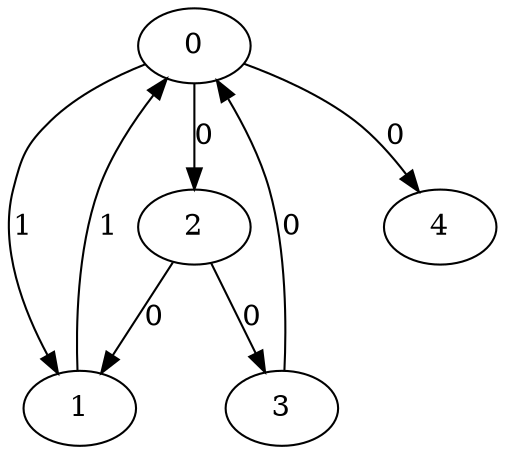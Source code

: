 // Source:227 Canonical: -1 1 0 -1 0 1 -1 -1 -1 -1 -1 0 -1 0 -1 0 -1 -1 -1 -1 -1 -1 -1 -1 -1
digraph HRA_from_227_graph_000 {
  0 -> 1 [label="1"];
  0 -> 2 [label="0"];
  1 -> 0 [label="1"];
  2 -> 1 [label="0"];
  2 -> 3 [label="0"];
  3 -> 0 [label="0"];
  0 -> 4 [label="0"];
}

// Source:227 Canonical: -1 1 0 -1 0 1 -1 -1 -1 -1 -1 0 -1 0 -1 0 -1 -1 -1 -1 0 -1 -1 -1 -1
digraph HRA_from_227_graph_001 {
  0 -> 1 [label="1"];
  0 -> 2 [label="0"];
  1 -> 0 [label="1"];
  2 -> 1 [label="0"];
  2 -> 3 [label="0"];
  3 -> 0 [label="0"];
  0 -> 4 [label="0"];
  4 -> 0 [label="0"];
}

// Source:227 Canonical: -1 1 0 -1 -1 1 -1 -1 -1 0 -1 0 -1 0 -1 0 -1 -1 -1 -1 -1 -1 -1 -1 -1
digraph HRA_from_227_graph_002 {
  0 -> 1 [label="1"];
  0 -> 2 [label="0"];
  1 -> 0 [label="1"];
  2 -> 1 [label="0"];
  2 -> 3 [label="0"];
  3 -> 0 [label="0"];
  1 -> 4 [label="0"];
}

// Source:227 Canonical: -1 1 0 -1 0 1 -1 -1 -1 0 -1 0 -1 0 -1 0 -1 -1 -1 -1 -1 -1 -1 -1 -1
digraph HRA_from_227_graph_003 {
  0 -> 1 [label="1"];
  0 -> 2 [label="0"];
  1 -> 0 [label="1"];
  2 -> 1 [label="0"];
  2 -> 3 [label="0"];
  3 -> 0 [label="0"];
  0 -> 4 [label="0"];
  1 -> 4 [label="0"];
}

// Source:227 Canonical: -1 1 0 -1 -1 1 -1 -1 -1 0 -1 0 -1 0 -1 0 -1 -1 -1 -1 0 -1 -1 -1 -1
digraph HRA_from_227_graph_004 {
  0 -> 1 [label="1"];
  0 -> 2 [label="0"];
  1 -> 0 [label="1"];
  2 -> 1 [label="0"];
  2 -> 3 [label="0"];
  3 -> 0 [label="0"];
  4 -> 0 [label="0"];
  1 -> 4 [label="0"];
}

// Source:227 Canonical: -1 1 0 -1 0 1 -1 -1 -1 0 -1 0 -1 0 -1 0 -1 -1 -1 -1 0 -1 -1 -1 -1
digraph HRA_from_227_graph_005 {
  0 -> 1 [label="1"];
  0 -> 2 [label="0"];
  1 -> 0 [label="1"];
  2 -> 1 [label="0"];
  2 -> 3 [label="0"];
  3 -> 0 [label="0"];
  0 -> 4 [label="0"];
  4 -> 0 [label="0"];
  1 -> 4 [label="0"];
}

// Source:227 Canonical: -1 1 0 -1 0 1 -1 -1 -1 -1 -1 0 -1 0 -1 0 -1 -1 -1 -1 -1 0 -1 -1 -1
digraph HRA_from_227_graph_006 {
  0 -> 1 [label="1"];
  0 -> 2 [label="0"];
  1 -> 0 [label="1"];
  2 -> 1 [label="0"];
  2 -> 3 [label="0"];
  3 -> 0 [label="0"];
  0 -> 4 [label="0"];
  4 -> 1 [label="0"];
}

// Source:227 Canonical: -1 1 0 -1 0 1 -1 -1 -1 -1 -1 0 -1 0 -1 0 -1 -1 -1 -1 0 0 -1 -1 -1
digraph HRA_from_227_graph_007 {
  0 -> 1 [label="1"];
  0 -> 2 [label="0"];
  1 -> 0 [label="1"];
  2 -> 1 [label="0"];
  2 -> 3 [label="0"];
  3 -> 0 [label="0"];
  0 -> 4 [label="0"];
  4 -> 0 [label="0"];
  4 -> 1 [label="0"];
}

// Source:227 Canonical: -1 1 0 -1 -1 1 -1 -1 -1 0 -1 0 -1 0 -1 0 -1 -1 -1 -1 -1 0 -1 -1 -1
digraph HRA_from_227_graph_008 {
  0 -> 1 [label="1"];
  0 -> 2 [label="0"];
  1 -> 0 [label="1"];
  2 -> 1 [label="0"];
  2 -> 3 [label="0"];
  3 -> 0 [label="0"];
  1 -> 4 [label="0"];
  4 -> 1 [label="0"];
}

// Source:227 Canonical: -1 1 0 -1 0 1 -1 -1 -1 0 -1 0 -1 0 -1 0 -1 -1 -1 -1 -1 0 -1 -1 -1
digraph HRA_from_227_graph_009 {
  0 -> 1 [label="1"];
  0 -> 2 [label="0"];
  1 -> 0 [label="1"];
  2 -> 1 [label="0"];
  2 -> 3 [label="0"];
  3 -> 0 [label="0"];
  0 -> 4 [label="0"];
  1 -> 4 [label="0"];
  4 -> 1 [label="0"];
}

// Source:227 Canonical: -1 1 0 -1 -1 1 -1 -1 -1 0 -1 0 -1 0 -1 0 -1 -1 -1 -1 0 0 -1 -1 -1
digraph HRA_from_227_graph_010 {
  0 -> 1 [label="1"];
  0 -> 2 [label="0"];
  1 -> 0 [label="1"];
  2 -> 1 [label="0"];
  2 -> 3 [label="0"];
  3 -> 0 [label="0"];
  4 -> 0 [label="0"];
  1 -> 4 [label="0"];
  4 -> 1 [label="0"];
}

// Source:227 Canonical: -1 1 0 -1 0 1 -1 -1 -1 0 -1 0 -1 0 -1 0 -1 -1 -1 -1 0 0 -1 -1 -1
digraph HRA_from_227_graph_011 {
  0 -> 1 [label="1"];
  0 -> 2 [label="0"];
  1 -> 0 [label="1"];
  2 -> 1 [label="0"];
  2 -> 3 [label="0"];
  3 -> 0 [label="0"];
  0 -> 4 [label="0"];
  4 -> 0 [label="0"];
  1 -> 4 [label="0"];
  4 -> 1 [label="0"];
}

// Source:227 Canonical: -1 1 0 -1 -1 1 -1 -1 -1 -1 -1 0 -1 0 0 0 -1 -1 -1 -1 -1 -1 -1 -1 -1
digraph HRA_from_227_graph_012 {
  0 -> 1 [label="1"];
  0 -> 2 [label="0"];
  1 -> 0 [label="1"];
  2 -> 1 [label="0"];
  2 -> 3 [label="0"];
  3 -> 0 [label="0"];
  2 -> 4 [label="0"];
}

// Source:227 Canonical: -1 1 0 -1 0 1 -1 -1 -1 -1 -1 0 -1 0 0 0 -1 -1 -1 -1 -1 -1 -1 -1 -1
digraph HRA_from_227_graph_013 {
  0 -> 1 [label="1"];
  0 -> 2 [label="0"];
  1 -> 0 [label="1"];
  2 -> 1 [label="0"];
  2 -> 3 [label="0"];
  3 -> 0 [label="0"];
  0 -> 4 [label="0"];
  2 -> 4 [label="0"];
}

// Source:227 Canonical: -1 1 0 -1 -1 1 -1 -1 -1 -1 -1 0 -1 0 0 0 -1 -1 -1 -1 0 -1 -1 -1 -1
digraph HRA_from_227_graph_014 {
  0 -> 1 [label="1"];
  0 -> 2 [label="0"];
  1 -> 0 [label="1"];
  2 -> 1 [label="0"];
  2 -> 3 [label="0"];
  3 -> 0 [label="0"];
  4 -> 0 [label="0"];
  2 -> 4 [label="0"];
}

// Source:227 Canonical: -1 1 0 -1 0 1 -1 -1 -1 -1 -1 0 -1 0 0 0 -1 -1 -1 -1 0 -1 -1 -1 -1
digraph HRA_from_227_graph_015 {
  0 -> 1 [label="1"];
  0 -> 2 [label="0"];
  1 -> 0 [label="1"];
  2 -> 1 [label="0"];
  2 -> 3 [label="0"];
  3 -> 0 [label="0"];
  0 -> 4 [label="0"];
  4 -> 0 [label="0"];
  2 -> 4 [label="0"];
}

// Source:227 Canonical: -1 1 0 -1 -1 1 -1 -1 -1 0 -1 0 -1 0 0 0 -1 -1 -1 -1 -1 -1 -1 -1 -1
digraph HRA_from_227_graph_016 {
  0 -> 1 [label="1"];
  0 -> 2 [label="0"];
  1 -> 0 [label="1"];
  2 -> 1 [label="0"];
  2 -> 3 [label="0"];
  3 -> 0 [label="0"];
  1 -> 4 [label="0"];
  2 -> 4 [label="0"];
}

// Source:227 Canonical: -1 1 0 -1 0 1 -1 -1 -1 0 -1 0 -1 0 0 0 -1 -1 -1 -1 -1 -1 -1 -1 -1
digraph HRA_from_227_graph_017 {
  0 -> 1 [label="1"];
  0 -> 2 [label="0"];
  1 -> 0 [label="1"];
  2 -> 1 [label="0"];
  2 -> 3 [label="0"];
  3 -> 0 [label="0"];
  0 -> 4 [label="0"];
  1 -> 4 [label="0"];
  2 -> 4 [label="0"];
}

// Source:227 Canonical: -1 1 0 -1 -1 1 -1 -1 -1 0 -1 0 -1 0 0 0 -1 -1 -1 -1 0 -1 -1 -1 -1
digraph HRA_from_227_graph_018 {
  0 -> 1 [label="1"];
  0 -> 2 [label="0"];
  1 -> 0 [label="1"];
  2 -> 1 [label="0"];
  2 -> 3 [label="0"];
  3 -> 0 [label="0"];
  4 -> 0 [label="0"];
  1 -> 4 [label="0"];
  2 -> 4 [label="0"];
}

// Source:227 Canonical: -1 1 0 -1 0 1 -1 -1 -1 0 -1 0 -1 0 0 0 -1 -1 -1 -1 0 -1 -1 -1 -1
digraph HRA_from_227_graph_019 {
  0 -> 1 [label="1"];
  0 -> 2 [label="0"];
  1 -> 0 [label="1"];
  2 -> 1 [label="0"];
  2 -> 3 [label="0"];
  3 -> 0 [label="0"];
  0 -> 4 [label="0"];
  4 -> 0 [label="0"];
  1 -> 4 [label="0"];
  2 -> 4 [label="0"];
}

// Source:227 Canonical: -1 1 0 -1 -1 1 -1 -1 -1 -1 -1 0 -1 0 0 0 -1 -1 -1 -1 -1 0 -1 -1 -1
digraph HRA_from_227_graph_020 {
  0 -> 1 [label="1"];
  0 -> 2 [label="0"];
  1 -> 0 [label="1"];
  2 -> 1 [label="0"];
  2 -> 3 [label="0"];
  3 -> 0 [label="0"];
  4 -> 1 [label="0"];
  2 -> 4 [label="0"];
}

// Source:227 Canonical: -1 1 0 -1 0 1 -1 -1 -1 -1 -1 0 -1 0 0 0 -1 -1 -1 -1 -1 0 -1 -1 -1
digraph HRA_from_227_graph_021 {
  0 -> 1 [label="1"];
  0 -> 2 [label="0"];
  1 -> 0 [label="1"];
  2 -> 1 [label="0"];
  2 -> 3 [label="0"];
  3 -> 0 [label="0"];
  0 -> 4 [label="0"];
  4 -> 1 [label="0"];
  2 -> 4 [label="0"];
}

// Source:227 Canonical: -1 1 0 -1 -1 1 -1 -1 -1 -1 -1 0 -1 0 0 0 -1 -1 -1 -1 0 0 -1 -1 -1
digraph HRA_from_227_graph_022 {
  0 -> 1 [label="1"];
  0 -> 2 [label="0"];
  1 -> 0 [label="1"];
  2 -> 1 [label="0"];
  2 -> 3 [label="0"];
  3 -> 0 [label="0"];
  4 -> 0 [label="0"];
  4 -> 1 [label="0"];
  2 -> 4 [label="0"];
}

// Source:227 Canonical: -1 1 0 -1 0 1 -1 -1 -1 -1 -1 0 -1 0 0 0 -1 -1 -1 -1 0 0 -1 -1 -1
digraph HRA_from_227_graph_023 {
  0 -> 1 [label="1"];
  0 -> 2 [label="0"];
  1 -> 0 [label="1"];
  2 -> 1 [label="0"];
  2 -> 3 [label="0"];
  3 -> 0 [label="0"];
  0 -> 4 [label="0"];
  4 -> 0 [label="0"];
  4 -> 1 [label="0"];
  2 -> 4 [label="0"];
}

// Source:227 Canonical: -1 1 0 -1 -1 1 -1 -1 -1 0 -1 0 -1 0 0 0 -1 -1 -1 -1 -1 0 -1 -1 -1
digraph HRA_from_227_graph_024 {
  0 -> 1 [label="1"];
  0 -> 2 [label="0"];
  1 -> 0 [label="1"];
  2 -> 1 [label="0"];
  2 -> 3 [label="0"];
  3 -> 0 [label="0"];
  1 -> 4 [label="0"];
  4 -> 1 [label="0"];
  2 -> 4 [label="0"];
}

// Source:227 Canonical: -1 1 0 -1 0 1 -1 -1 -1 0 -1 0 -1 0 0 0 -1 -1 -1 -1 -1 0 -1 -1 -1
digraph HRA_from_227_graph_025 {
  0 -> 1 [label="1"];
  0 -> 2 [label="0"];
  1 -> 0 [label="1"];
  2 -> 1 [label="0"];
  2 -> 3 [label="0"];
  3 -> 0 [label="0"];
  0 -> 4 [label="0"];
  1 -> 4 [label="0"];
  4 -> 1 [label="0"];
  2 -> 4 [label="0"];
}

// Source:227 Canonical: -1 1 0 -1 -1 1 -1 -1 -1 0 -1 0 -1 0 0 0 -1 -1 -1 -1 0 0 -1 -1 -1
digraph HRA_from_227_graph_026 {
  0 -> 1 [label="1"];
  0 -> 2 [label="0"];
  1 -> 0 [label="1"];
  2 -> 1 [label="0"];
  2 -> 3 [label="0"];
  3 -> 0 [label="0"];
  4 -> 0 [label="0"];
  1 -> 4 [label="0"];
  4 -> 1 [label="0"];
  2 -> 4 [label="0"];
}

// Source:227 Canonical: -1 1 0 -1 0 1 -1 -1 -1 0 -1 0 -1 0 0 0 -1 -1 -1 -1 0 0 -1 -1 -1
digraph HRA_from_227_graph_027 {
  0 -> 1 [label="1"];
  0 -> 2 [label="0"];
  1 -> 0 [label="1"];
  2 -> 1 [label="0"];
  2 -> 3 [label="0"];
  3 -> 0 [label="0"];
  0 -> 4 [label="0"];
  4 -> 0 [label="0"];
  1 -> 4 [label="0"];
  4 -> 1 [label="0"];
  2 -> 4 [label="0"];
}

// Source:227 Canonical: -1 1 0 -1 0 1 -1 -1 -1 -1 -1 0 -1 0 -1 0 -1 -1 -1 -1 -1 -1 0 -1 -1
digraph HRA_from_227_graph_028 {
  0 -> 1 [label="1"];
  0 -> 2 [label="0"];
  1 -> 0 [label="1"];
  2 -> 1 [label="0"];
  2 -> 3 [label="0"];
  3 -> 0 [label="0"];
  0 -> 4 [label="0"];
  4 -> 2 [label="0"];
}

// Source:227 Canonical: -1 1 0 -1 0 1 -1 -1 -1 -1 -1 0 -1 0 -1 0 -1 -1 -1 -1 0 -1 0 -1 -1
digraph HRA_from_227_graph_029 {
  0 -> 1 [label="1"];
  0 -> 2 [label="0"];
  1 -> 0 [label="1"];
  2 -> 1 [label="0"];
  2 -> 3 [label="0"];
  3 -> 0 [label="0"];
  0 -> 4 [label="0"];
  4 -> 0 [label="0"];
  4 -> 2 [label="0"];
}

// Source:227 Canonical: -1 1 0 -1 -1 1 -1 -1 -1 0 -1 0 -1 0 -1 0 -1 -1 -1 -1 -1 -1 0 -1 -1
digraph HRA_from_227_graph_030 {
  0 -> 1 [label="1"];
  0 -> 2 [label="0"];
  1 -> 0 [label="1"];
  2 -> 1 [label="0"];
  2 -> 3 [label="0"];
  3 -> 0 [label="0"];
  1 -> 4 [label="0"];
  4 -> 2 [label="0"];
}

// Source:227 Canonical: -1 1 0 -1 0 1 -1 -1 -1 0 -1 0 -1 0 -1 0 -1 -1 -1 -1 -1 -1 0 -1 -1
digraph HRA_from_227_graph_031 {
  0 -> 1 [label="1"];
  0 -> 2 [label="0"];
  1 -> 0 [label="1"];
  2 -> 1 [label="0"];
  2 -> 3 [label="0"];
  3 -> 0 [label="0"];
  0 -> 4 [label="0"];
  1 -> 4 [label="0"];
  4 -> 2 [label="0"];
}

// Source:227 Canonical: -1 1 0 -1 -1 1 -1 -1 -1 0 -1 0 -1 0 -1 0 -1 -1 -1 -1 0 -1 0 -1 -1
digraph HRA_from_227_graph_032 {
  0 -> 1 [label="1"];
  0 -> 2 [label="0"];
  1 -> 0 [label="1"];
  2 -> 1 [label="0"];
  2 -> 3 [label="0"];
  3 -> 0 [label="0"];
  4 -> 0 [label="0"];
  1 -> 4 [label="0"];
  4 -> 2 [label="0"];
}

// Source:227 Canonical: -1 1 0 -1 0 1 -1 -1 -1 0 -1 0 -1 0 -1 0 -1 -1 -1 -1 0 -1 0 -1 -1
digraph HRA_from_227_graph_033 {
  0 -> 1 [label="1"];
  0 -> 2 [label="0"];
  1 -> 0 [label="1"];
  2 -> 1 [label="0"];
  2 -> 3 [label="0"];
  3 -> 0 [label="0"];
  0 -> 4 [label="0"];
  4 -> 0 [label="0"];
  1 -> 4 [label="0"];
  4 -> 2 [label="0"];
}

// Source:227 Canonical: -1 1 0 -1 0 1 -1 -1 -1 -1 -1 0 -1 0 -1 0 -1 -1 -1 -1 -1 0 0 -1 -1
digraph HRA_from_227_graph_034 {
  0 -> 1 [label="1"];
  0 -> 2 [label="0"];
  1 -> 0 [label="1"];
  2 -> 1 [label="0"];
  2 -> 3 [label="0"];
  3 -> 0 [label="0"];
  0 -> 4 [label="0"];
  4 -> 1 [label="0"];
  4 -> 2 [label="0"];
}

// Source:227 Canonical: -1 1 0 -1 0 1 -1 -1 -1 -1 -1 0 -1 0 -1 0 -1 -1 -1 -1 0 0 0 -1 -1
digraph HRA_from_227_graph_035 {
  0 -> 1 [label="1"];
  0 -> 2 [label="0"];
  1 -> 0 [label="1"];
  2 -> 1 [label="0"];
  2 -> 3 [label="0"];
  3 -> 0 [label="0"];
  0 -> 4 [label="0"];
  4 -> 0 [label="0"];
  4 -> 1 [label="0"];
  4 -> 2 [label="0"];
}

// Source:227 Canonical: -1 1 0 -1 -1 1 -1 -1 -1 0 -1 0 -1 0 -1 0 -1 -1 -1 -1 -1 0 0 -1 -1
digraph HRA_from_227_graph_036 {
  0 -> 1 [label="1"];
  0 -> 2 [label="0"];
  1 -> 0 [label="1"];
  2 -> 1 [label="0"];
  2 -> 3 [label="0"];
  3 -> 0 [label="0"];
  1 -> 4 [label="0"];
  4 -> 1 [label="0"];
  4 -> 2 [label="0"];
}

// Source:227 Canonical: -1 1 0 -1 0 1 -1 -1 -1 0 -1 0 -1 0 -1 0 -1 -1 -1 -1 -1 0 0 -1 -1
digraph HRA_from_227_graph_037 {
  0 -> 1 [label="1"];
  0 -> 2 [label="0"];
  1 -> 0 [label="1"];
  2 -> 1 [label="0"];
  2 -> 3 [label="0"];
  3 -> 0 [label="0"];
  0 -> 4 [label="0"];
  1 -> 4 [label="0"];
  4 -> 1 [label="0"];
  4 -> 2 [label="0"];
}

// Source:227 Canonical: -1 1 0 -1 -1 1 -1 -1 -1 0 -1 0 -1 0 -1 0 -1 -1 -1 -1 0 0 0 -1 -1
digraph HRA_from_227_graph_038 {
  0 -> 1 [label="1"];
  0 -> 2 [label="0"];
  1 -> 0 [label="1"];
  2 -> 1 [label="0"];
  2 -> 3 [label="0"];
  3 -> 0 [label="0"];
  4 -> 0 [label="0"];
  1 -> 4 [label="0"];
  4 -> 1 [label="0"];
  4 -> 2 [label="0"];
}

// Source:227 Canonical: -1 1 0 -1 0 1 -1 -1 -1 0 -1 0 -1 0 -1 0 -1 -1 -1 -1 0 0 0 -1 -1
digraph HRA_from_227_graph_039 {
  0 -> 1 [label="1"];
  0 -> 2 [label="0"];
  1 -> 0 [label="1"];
  2 -> 1 [label="0"];
  2 -> 3 [label="0"];
  3 -> 0 [label="0"];
  0 -> 4 [label="0"];
  4 -> 0 [label="0"];
  1 -> 4 [label="0"];
  4 -> 1 [label="0"];
  4 -> 2 [label="0"];
}

// Source:227 Canonical: -1 1 0 -1 -1 1 -1 -1 -1 -1 -1 0 -1 0 0 0 -1 -1 -1 -1 -1 -1 0 -1 -1
digraph HRA_from_227_graph_040 {
  0 -> 1 [label="1"];
  0 -> 2 [label="0"];
  1 -> 0 [label="1"];
  2 -> 1 [label="0"];
  2 -> 3 [label="0"];
  3 -> 0 [label="0"];
  2 -> 4 [label="0"];
  4 -> 2 [label="0"];
}

// Source:227 Canonical: -1 1 0 -1 0 1 -1 -1 -1 -1 -1 0 -1 0 0 0 -1 -1 -1 -1 -1 -1 0 -1 -1
digraph HRA_from_227_graph_041 {
  0 -> 1 [label="1"];
  0 -> 2 [label="0"];
  1 -> 0 [label="1"];
  2 -> 1 [label="0"];
  2 -> 3 [label="0"];
  3 -> 0 [label="0"];
  0 -> 4 [label="0"];
  2 -> 4 [label="0"];
  4 -> 2 [label="0"];
}

// Source:227 Canonical: -1 1 0 -1 -1 1 -1 -1 -1 -1 -1 0 -1 0 0 0 -1 -1 -1 -1 0 -1 0 -1 -1
digraph HRA_from_227_graph_042 {
  0 -> 1 [label="1"];
  0 -> 2 [label="0"];
  1 -> 0 [label="1"];
  2 -> 1 [label="0"];
  2 -> 3 [label="0"];
  3 -> 0 [label="0"];
  4 -> 0 [label="0"];
  2 -> 4 [label="0"];
  4 -> 2 [label="0"];
}

// Source:227 Canonical: -1 1 0 -1 0 1 -1 -1 -1 -1 -1 0 -1 0 0 0 -1 -1 -1 -1 0 -1 0 -1 -1
digraph HRA_from_227_graph_043 {
  0 -> 1 [label="1"];
  0 -> 2 [label="0"];
  1 -> 0 [label="1"];
  2 -> 1 [label="0"];
  2 -> 3 [label="0"];
  3 -> 0 [label="0"];
  0 -> 4 [label="0"];
  4 -> 0 [label="0"];
  2 -> 4 [label="0"];
  4 -> 2 [label="0"];
}

// Source:227 Canonical: -1 1 0 -1 -1 1 -1 -1 -1 0 -1 0 -1 0 0 0 -1 -1 -1 -1 -1 -1 0 -1 -1
digraph HRA_from_227_graph_044 {
  0 -> 1 [label="1"];
  0 -> 2 [label="0"];
  1 -> 0 [label="1"];
  2 -> 1 [label="0"];
  2 -> 3 [label="0"];
  3 -> 0 [label="0"];
  1 -> 4 [label="0"];
  2 -> 4 [label="0"];
  4 -> 2 [label="0"];
}

// Source:227 Canonical: -1 1 0 -1 0 1 -1 -1 -1 0 -1 0 -1 0 0 0 -1 -1 -1 -1 -1 -1 0 -1 -1
digraph HRA_from_227_graph_045 {
  0 -> 1 [label="1"];
  0 -> 2 [label="0"];
  1 -> 0 [label="1"];
  2 -> 1 [label="0"];
  2 -> 3 [label="0"];
  3 -> 0 [label="0"];
  0 -> 4 [label="0"];
  1 -> 4 [label="0"];
  2 -> 4 [label="0"];
  4 -> 2 [label="0"];
}

// Source:227 Canonical: -1 1 0 -1 -1 1 -1 -1 -1 0 -1 0 -1 0 0 0 -1 -1 -1 -1 0 -1 0 -1 -1
digraph HRA_from_227_graph_046 {
  0 -> 1 [label="1"];
  0 -> 2 [label="0"];
  1 -> 0 [label="1"];
  2 -> 1 [label="0"];
  2 -> 3 [label="0"];
  3 -> 0 [label="0"];
  4 -> 0 [label="0"];
  1 -> 4 [label="0"];
  2 -> 4 [label="0"];
  4 -> 2 [label="0"];
}

// Source:227 Canonical: -1 1 0 -1 0 1 -1 -1 -1 0 -1 0 -1 0 0 0 -1 -1 -1 -1 0 -1 0 -1 -1
digraph HRA_from_227_graph_047 {
  0 -> 1 [label="1"];
  0 -> 2 [label="0"];
  1 -> 0 [label="1"];
  2 -> 1 [label="0"];
  2 -> 3 [label="0"];
  3 -> 0 [label="0"];
  0 -> 4 [label="0"];
  4 -> 0 [label="0"];
  1 -> 4 [label="0"];
  2 -> 4 [label="0"];
  4 -> 2 [label="0"];
}

// Source:227 Canonical: -1 1 0 -1 -1 1 -1 -1 -1 -1 -1 0 -1 0 0 0 -1 -1 -1 -1 -1 0 0 -1 -1
digraph HRA_from_227_graph_048 {
  0 -> 1 [label="1"];
  0 -> 2 [label="0"];
  1 -> 0 [label="1"];
  2 -> 1 [label="0"];
  2 -> 3 [label="0"];
  3 -> 0 [label="0"];
  4 -> 1 [label="0"];
  2 -> 4 [label="0"];
  4 -> 2 [label="0"];
}

// Source:227 Canonical: -1 1 0 -1 0 1 -1 -1 -1 -1 -1 0 -1 0 0 0 -1 -1 -1 -1 -1 0 0 -1 -1
digraph HRA_from_227_graph_049 {
  0 -> 1 [label="1"];
  0 -> 2 [label="0"];
  1 -> 0 [label="1"];
  2 -> 1 [label="0"];
  2 -> 3 [label="0"];
  3 -> 0 [label="0"];
  0 -> 4 [label="0"];
  4 -> 1 [label="0"];
  2 -> 4 [label="0"];
  4 -> 2 [label="0"];
}

// Source:227 Canonical: -1 1 0 -1 -1 1 -1 -1 -1 -1 -1 0 -1 0 0 0 -1 -1 -1 -1 0 0 0 -1 -1
digraph HRA_from_227_graph_050 {
  0 -> 1 [label="1"];
  0 -> 2 [label="0"];
  1 -> 0 [label="1"];
  2 -> 1 [label="0"];
  2 -> 3 [label="0"];
  3 -> 0 [label="0"];
  4 -> 0 [label="0"];
  4 -> 1 [label="0"];
  2 -> 4 [label="0"];
  4 -> 2 [label="0"];
}

// Source:227 Canonical: -1 1 0 -1 0 1 -1 -1 -1 -1 -1 0 -1 0 0 0 -1 -1 -1 -1 0 0 0 -1 -1
digraph HRA_from_227_graph_051 {
  0 -> 1 [label="1"];
  0 -> 2 [label="0"];
  1 -> 0 [label="1"];
  2 -> 1 [label="0"];
  2 -> 3 [label="0"];
  3 -> 0 [label="0"];
  0 -> 4 [label="0"];
  4 -> 0 [label="0"];
  4 -> 1 [label="0"];
  2 -> 4 [label="0"];
  4 -> 2 [label="0"];
}

// Source:227 Canonical: -1 1 0 -1 -1 1 -1 -1 -1 0 -1 0 -1 0 0 0 -1 -1 -1 -1 -1 0 0 -1 -1
digraph HRA_from_227_graph_052 {
  0 -> 1 [label="1"];
  0 -> 2 [label="0"];
  1 -> 0 [label="1"];
  2 -> 1 [label="0"];
  2 -> 3 [label="0"];
  3 -> 0 [label="0"];
  1 -> 4 [label="0"];
  4 -> 1 [label="0"];
  2 -> 4 [label="0"];
  4 -> 2 [label="0"];
}

// Source:227 Canonical: -1 1 0 -1 0 1 -1 -1 -1 0 -1 0 -1 0 0 0 -1 -1 -1 -1 -1 0 0 -1 -1
digraph HRA_from_227_graph_053 {
  0 -> 1 [label="1"];
  0 -> 2 [label="0"];
  1 -> 0 [label="1"];
  2 -> 1 [label="0"];
  2 -> 3 [label="0"];
  3 -> 0 [label="0"];
  0 -> 4 [label="0"];
  1 -> 4 [label="0"];
  4 -> 1 [label="0"];
  2 -> 4 [label="0"];
  4 -> 2 [label="0"];
}

// Source:227 Canonical: -1 1 0 -1 -1 1 -1 -1 -1 0 -1 0 -1 0 0 0 -1 -1 -1 -1 0 0 0 -1 -1
digraph HRA_from_227_graph_054 {
  0 -> 1 [label="1"];
  0 -> 2 [label="0"];
  1 -> 0 [label="1"];
  2 -> 1 [label="0"];
  2 -> 3 [label="0"];
  3 -> 0 [label="0"];
  4 -> 0 [label="0"];
  1 -> 4 [label="0"];
  4 -> 1 [label="0"];
  2 -> 4 [label="0"];
  4 -> 2 [label="0"];
}

// Source:227 Canonical: -1 1 0 -1 0 1 -1 -1 -1 0 -1 0 -1 0 0 0 -1 -1 -1 -1 0 0 0 -1 -1
digraph HRA_from_227_graph_055 {
  0 -> 1 [label="1"];
  0 -> 2 [label="0"];
  1 -> 0 [label="1"];
  2 -> 1 [label="0"];
  2 -> 3 [label="0"];
  3 -> 0 [label="0"];
  0 -> 4 [label="0"];
  4 -> 0 [label="0"];
  1 -> 4 [label="0"];
  4 -> 1 [label="0"];
  2 -> 4 [label="0"];
  4 -> 2 [label="0"];
}

// Source:227 Canonical: -1 1 0 -1 -1 1 -1 -1 -1 -1 -1 0 -1 0 -1 0 -1 -1 -1 0 -1 -1 -1 -1 -1
digraph HRA_from_227_graph_056 {
  0 -> 1 [label="1"];
  0 -> 2 [label="0"];
  1 -> 0 [label="1"];
  2 -> 1 [label="0"];
  2 -> 3 [label="0"];
  3 -> 0 [label="0"];
  3 -> 4 [label="0"];
}

// Source:227 Canonical: -1 1 0 -1 0 1 -1 -1 -1 -1 -1 0 -1 0 -1 0 -1 -1 -1 0 -1 -1 -1 -1 -1
digraph HRA_from_227_graph_057 {
  0 -> 1 [label="1"];
  0 -> 2 [label="0"];
  1 -> 0 [label="1"];
  2 -> 1 [label="0"];
  2 -> 3 [label="0"];
  3 -> 0 [label="0"];
  0 -> 4 [label="0"];
  3 -> 4 [label="0"];
}

// Source:227 Canonical: -1 1 0 -1 -1 1 -1 -1 -1 -1 -1 0 -1 0 -1 0 -1 -1 -1 0 0 -1 -1 -1 -1
digraph HRA_from_227_graph_058 {
  0 -> 1 [label="1"];
  0 -> 2 [label="0"];
  1 -> 0 [label="1"];
  2 -> 1 [label="0"];
  2 -> 3 [label="0"];
  3 -> 0 [label="0"];
  4 -> 0 [label="0"];
  3 -> 4 [label="0"];
}

// Source:227 Canonical: -1 1 0 -1 0 1 -1 -1 -1 -1 -1 0 -1 0 -1 0 -1 -1 -1 0 0 -1 -1 -1 -1
digraph HRA_from_227_graph_059 {
  0 -> 1 [label="1"];
  0 -> 2 [label="0"];
  1 -> 0 [label="1"];
  2 -> 1 [label="0"];
  2 -> 3 [label="0"];
  3 -> 0 [label="0"];
  0 -> 4 [label="0"];
  4 -> 0 [label="0"];
  3 -> 4 [label="0"];
}

// Source:227 Canonical: -1 1 0 -1 -1 1 -1 -1 -1 0 -1 0 -1 0 -1 0 -1 -1 -1 0 -1 -1 -1 -1 -1
digraph HRA_from_227_graph_060 {
  0 -> 1 [label="1"];
  0 -> 2 [label="0"];
  1 -> 0 [label="1"];
  2 -> 1 [label="0"];
  2 -> 3 [label="0"];
  3 -> 0 [label="0"];
  1 -> 4 [label="0"];
  3 -> 4 [label="0"];
}

// Source:227 Canonical: -1 1 0 -1 0 1 -1 -1 -1 0 -1 0 -1 0 -1 0 -1 -1 -1 0 -1 -1 -1 -1 -1
digraph HRA_from_227_graph_061 {
  0 -> 1 [label="1"];
  0 -> 2 [label="0"];
  1 -> 0 [label="1"];
  2 -> 1 [label="0"];
  2 -> 3 [label="0"];
  3 -> 0 [label="0"];
  0 -> 4 [label="0"];
  1 -> 4 [label="0"];
  3 -> 4 [label="0"];
}

// Source:227 Canonical: -1 1 0 -1 -1 1 -1 -1 -1 0 -1 0 -1 0 -1 0 -1 -1 -1 0 0 -1 -1 -1 -1
digraph HRA_from_227_graph_062 {
  0 -> 1 [label="1"];
  0 -> 2 [label="0"];
  1 -> 0 [label="1"];
  2 -> 1 [label="0"];
  2 -> 3 [label="0"];
  3 -> 0 [label="0"];
  4 -> 0 [label="0"];
  1 -> 4 [label="0"];
  3 -> 4 [label="0"];
}

// Source:227 Canonical: -1 1 0 -1 0 1 -1 -1 -1 0 -1 0 -1 0 -1 0 -1 -1 -1 0 0 -1 -1 -1 -1
digraph HRA_from_227_graph_063 {
  0 -> 1 [label="1"];
  0 -> 2 [label="0"];
  1 -> 0 [label="1"];
  2 -> 1 [label="0"];
  2 -> 3 [label="0"];
  3 -> 0 [label="0"];
  0 -> 4 [label="0"];
  4 -> 0 [label="0"];
  1 -> 4 [label="0"];
  3 -> 4 [label="0"];
}

// Source:227 Canonical: -1 1 0 -1 -1 1 -1 -1 -1 -1 -1 0 -1 0 -1 0 -1 -1 -1 0 -1 0 -1 -1 -1
digraph HRA_from_227_graph_064 {
  0 -> 1 [label="1"];
  0 -> 2 [label="0"];
  1 -> 0 [label="1"];
  2 -> 1 [label="0"];
  2 -> 3 [label="0"];
  3 -> 0 [label="0"];
  4 -> 1 [label="0"];
  3 -> 4 [label="0"];
}

// Source:227 Canonical: -1 1 0 -1 0 1 -1 -1 -1 -1 -1 0 -1 0 -1 0 -1 -1 -1 0 -1 0 -1 -1 -1
digraph HRA_from_227_graph_065 {
  0 -> 1 [label="1"];
  0 -> 2 [label="0"];
  1 -> 0 [label="1"];
  2 -> 1 [label="0"];
  2 -> 3 [label="0"];
  3 -> 0 [label="0"];
  0 -> 4 [label="0"];
  4 -> 1 [label="0"];
  3 -> 4 [label="0"];
}

// Source:227 Canonical: -1 1 0 -1 -1 1 -1 -1 -1 -1 -1 0 -1 0 -1 0 -1 -1 -1 0 0 0 -1 -1 -1
digraph HRA_from_227_graph_066 {
  0 -> 1 [label="1"];
  0 -> 2 [label="0"];
  1 -> 0 [label="1"];
  2 -> 1 [label="0"];
  2 -> 3 [label="0"];
  3 -> 0 [label="0"];
  4 -> 0 [label="0"];
  4 -> 1 [label="0"];
  3 -> 4 [label="0"];
}

// Source:227 Canonical: -1 1 0 -1 0 1 -1 -1 -1 -1 -1 0 -1 0 -1 0 -1 -1 -1 0 0 0 -1 -1 -1
digraph HRA_from_227_graph_067 {
  0 -> 1 [label="1"];
  0 -> 2 [label="0"];
  1 -> 0 [label="1"];
  2 -> 1 [label="0"];
  2 -> 3 [label="0"];
  3 -> 0 [label="0"];
  0 -> 4 [label="0"];
  4 -> 0 [label="0"];
  4 -> 1 [label="0"];
  3 -> 4 [label="0"];
}

// Source:227 Canonical: -1 1 0 -1 -1 1 -1 -1 -1 0 -1 0 -1 0 -1 0 -1 -1 -1 0 -1 0 -1 -1 -1
digraph HRA_from_227_graph_068 {
  0 -> 1 [label="1"];
  0 -> 2 [label="0"];
  1 -> 0 [label="1"];
  2 -> 1 [label="0"];
  2 -> 3 [label="0"];
  3 -> 0 [label="0"];
  1 -> 4 [label="0"];
  4 -> 1 [label="0"];
  3 -> 4 [label="0"];
}

// Source:227 Canonical: -1 1 0 -1 0 1 -1 -1 -1 0 -1 0 -1 0 -1 0 -1 -1 -1 0 -1 0 -1 -1 -1
digraph HRA_from_227_graph_069 {
  0 -> 1 [label="1"];
  0 -> 2 [label="0"];
  1 -> 0 [label="1"];
  2 -> 1 [label="0"];
  2 -> 3 [label="0"];
  3 -> 0 [label="0"];
  0 -> 4 [label="0"];
  1 -> 4 [label="0"];
  4 -> 1 [label="0"];
  3 -> 4 [label="0"];
}

// Source:227 Canonical: -1 1 0 -1 -1 1 -1 -1 -1 0 -1 0 -1 0 -1 0 -1 -1 -1 0 0 0 -1 -1 -1
digraph HRA_from_227_graph_070 {
  0 -> 1 [label="1"];
  0 -> 2 [label="0"];
  1 -> 0 [label="1"];
  2 -> 1 [label="0"];
  2 -> 3 [label="0"];
  3 -> 0 [label="0"];
  4 -> 0 [label="0"];
  1 -> 4 [label="0"];
  4 -> 1 [label="0"];
  3 -> 4 [label="0"];
}

// Source:227 Canonical: -1 1 0 -1 0 1 -1 -1 -1 0 -1 0 -1 0 -1 0 -1 -1 -1 0 0 0 -1 -1 -1
digraph HRA_from_227_graph_071 {
  0 -> 1 [label="1"];
  0 -> 2 [label="0"];
  1 -> 0 [label="1"];
  2 -> 1 [label="0"];
  2 -> 3 [label="0"];
  3 -> 0 [label="0"];
  0 -> 4 [label="0"];
  4 -> 0 [label="0"];
  1 -> 4 [label="0"];
  4 -> 1 [label="0"];
  3 -> 4 [label="0"];
}

// Source:227 Canonical: -1 1 0 -1 -1 1 -1 -1 -1 -1 -1 0 -1 0 0 0 -1 -1 -1 0 -1 -1 -1 -1 -1
digraph HRA_from_227_graph_072 {
  0 -> 1 [label="1"];
  0 -> 2 [label="0"];
  1 -> 0 [label="1"];
  2 -> 1 [label="0"];
  2 -> 3 [label="0"];
  3 -> 0 [label="0"];
  2 -> 4 [label="0"];
  3 -> 4 [label="0"];
}

// Source:227 Canonical: -1 1 0 -1 0 1 -1 -1 -1 -1 -1 0 -1 0 0 0 -1 -1 -1 0 -1 -1 -1 -1 -1
digraph HRA_from_227_graph_073 {
  0 -> 1 [label="1"];
  0 -> 2 [label="0"];
  1 -> 0 [label="1"];
  2 -> 1 [label="0"];
  2 -> 3 [label="0"];
  3 -> 0 [label="0"];
  0 -> 4 [label="0"];
  2 -> 4 [label="0"];
  3 -> 4 [label="0"];
}

// Source:227 Canonical: -1 1 0 -1 -1 1 -1 -1 -1 -1 -1 0 -1 0 0 0 -1 -1 -1 0 0 -1 -1 -1 -1
digraph HRA_from_227_graph_074 {
  0 -> 1 [label="1"];
  0 -> 2 [label="0"];
  1 -> 0 [label="1"];
  2 -> 1 [label="0"];
  2 -> 3 [label="0"];
  3 -> 0 [label="0"];
  4 -> 0 [label="0"];
  2 -> 4 [label="0"];
  3 -> 4 [label="0"];
}

// Source:227 Canonical: -1 1 0 -1 0 1 -1 -1 -1 -1 -1 0 -1 0 0 0 -1 -1 -1 0 0 -1 -1 -1 -1
digraph HRA_from_227_graph_075 {
  0 -> 1 [label="1"];
  0 -> 2 [label="0"];
  1 -> 0 [label="1"];
  2 -> 1 [label="0"];
  2 -> 3 [label="0"];
  3 -> 0 [label="0"];
  0 -> 4 [label="0"];
  4 -> 0 [label="0"];
  2 -> 4 [label="0"];
  3 -> 4 [label="0"];
}

// Source:227 Canonical: -1 1 0 -1 -1 1 -1 -1 -1 0 -1 0 -1 0 0 0 -1 -1 -1 0 -1 -1 -1 -1 -1
digraph HRA_from_227_graph_076 {
  0 -> 1 [label="1"];
  0 -> 2 [label="0"];
  1 -> 0 [label="1"];
  2 -> 1 [label="0"];
  2 -> 3 [label="0"];
  3 -> 0 [label="0"];
  1 -> 4 [label="0"];
  2 -> 4 [label="0"];
  3 -> 4 [label="0"];
}

// Source:227 Canonical: -1 1 0 -1 0 1 -1 -1 -1 0 -1 0 -1 0 0 0 -1 -1 -1 0 -1 -1 -1 -1 -1
digraph HRA_from_227_graph_077 {
  0 -> 1 [label="1"];
  0 -> 2 [label="0"];
  1 -> 0 [label="1"];
  2 -> 1 [label="0"];
  2 -> 3 [label="0"];
  3 -> 0 [label="0"];
  0 -> 4 [label="0"];
  1 -> 4 [label="0"];
  2 -> 4 [label="0"];
  3 -> 4 [label="0"];
}

// Source:227 Canonical: -1 1 0 -1 -1 1 -1 -1 -1 0 -1 0 -1 0 0 0 -1 -1 -1 0 0 -1 -1 -1 -1
digraph HRA_from_227_graph_078 {
  0 -> 1 [label="1"];
  0 -> 2 [label="0"];
  1 -> 0 [label="1"];
  2 -> 1 [label="0"];
  2 -> 3 [label="0"];
  3 -> 0 [label="0"];
  4 -> 0 [label="0"];
  1 -> 4 [label="0"];
  2 -> 4 [label="0"];
  3 -> 4 [label="0"];
}

// Source:227 Canonical: -1 1 0 -1 0 1 -1 -1 -1 0 -1 0 -1 0 0 0 -1 -1 -1 0 0 -1 -1 -1 -1
digraph HRA_from_227_graph_079 {
  0 -> 1 [label="1"];
  0 -> 2 [label="0"];
  1 -> 0 [label="1"];
  2 -> 1 [label="0"];
  2 -> 3 [label="0"];
  3 -> 0 [label="0"];
  0 -> 4 [label="0"];
  4 -> 0 [label="0"];
  1 -> 4 [label="0"];
  2 -> 4 [label="0"];
  3 -> 4 [label="0"];
}

// Source:227 Canonical: -1 1 0 -1 -1 1 -1 -1 -1 -1 -1 0 -1 0 0 0 -1 -1 -1 0 -1 0 -1 -1 -1
digraph HRA_from_227_graph_080 {
  0 -> 1 [label="1"];
  0 -> 2 [label="0"];
  1 -> 0 [label="1"];
  2 -> 1 [label="0"];
  2 -> 3 [label="0"];
  3 -> 0 [label="0"];
  4 -> 1 [label="0"];
  2 -> 4 [label="0"];
  3 -> 4 [label="0"];
}

// Source:227 Canonical: -1 1 0 -1 0 1 -1 -1 -1 -1 -1 0 -1 0 0 0 -1 -1 -1 0 -1 0 -1 -1 -1
digraph HRA_from_227_graph_081 {
  0 -> 1 [label="1"];
  0 -> 2 [label="0"];
  1 -> 0 [label="1"];
  2 -> 1 [label="0"];
  2 -> 3 [label="0"];
  3 -> 0 [label="0"];
  0 -> 4 [label="0"];
  4 -> 1 [label="0"];
  2 -> 4 [label="0"];
  3 -> 4 [label="0"];
}

// Source:227 Canonical: -1 1 0 -1 -1 1 -1 -1 -1 -1 -1 0 -1 0 0 0 -1 -1 -1 0 0 0 -1 -1 -1
digraph HRA_from_227_graph_082 {
  0 -> 1 [label="1"];
  0 -> 2 [label="0"];
  1 -> 0 [label="1"];
  2 -> 1 [label="0"];
  2 -> 3 [label="0"];
  3 -> 0 [label="0"];
  4 -> 0 [label="0"];
  4 -> 1 [label="0"];
  2 -> 4 [label="0"];
  3 -> 4 [label="0"];
}

// Source:227 Canonical: -1 1 0 -1 0 1 -1 -1 -1 -1 -1 0 -1 0 0 0 -1 -1 -1 0 0 0 -1 -1 -1
digraph HRA_from_227_graph_083 {
  0 -> 1 [label="1"];
  0 -> 2 [label="0"];
  1 -> 0 [label="1"];
  2 -> 1 [label="0"];
  2 -> 3 [label="0"];
  3 -> 0 [label="0"];
  0 -> 4 [label="0"];
  4 -> 0 [label="0"];
  4 -> 1 [label="0"];
  2 -> 4 [label="0"];
  3 -> 4 [label="0"];
}

// Source:227 Canonical: -1 1 0 -1 -1 1 -1 -1 -1 0 -1 0 -1 0 0 0 -1 -1 -1 0 -1 0 -1 -1 -1
digraph HRA_from_227_graph_084 {
  0 -> 1 [label="1"];
  0 -> 2 [label="0"];
  1 -> 0 [label="1"];
  2 -> 1 [label="0"];
  2 -> 3 [label="0"];
  3 -> 0 [label="0"];
  1 -> 4 [label="0"];
  4 -> 1 [label="0"];
  2 -> 4 [label="0"];
  3 -> 4 [label="0"];
}

// Source:227 Canonical: -1 1 0 -1 0 1 -1 -1 -1 0 -1 0 -1 0 0 0 -1 -1 -1 0 -1 0 -1 -1 -1
digraph HRA_from_227_graph_085 {
  0 -> 1 [label="1"];
  0 -> 2 [label="0"];
  1 -> 0 [label="1"];
  2 -> 1 [label="0"];
  2 -> 3 [label="0"];
  3 -> 0 [label="0"];
  0 -> 4 [label="0"];
  1 -> 4 [label="0"];
  4 -> 1 [label="0"];
  2 -> 4 [label="0"];
  3 -> 4 [label="0"];
}

// Source:227 Canonical: -1 1 0 -1 -1 1 -1 -1 -1 0 -1 0 -1 0 0 0 -1 -1 -1 0 0 0 -1 -1 -1
digraph HRA_from_227_graph_086 {
  0 -> 1 [label="1"];
  0 -> 2 [label="0"];
  1 -> 0 [label="1"];
  2 -> 1 [label="0"];
  2 -> 3 [label="0"];
  3 -> 0 [label="0"];
  4 -> 0 [label="0"];
  1 -> 4 [label="0"];
  4 -> 1 [label="0"];
  2 -> 4 [label="0"];
  3 -> 4 [label="0"];
}

// Source:227 Canonical: -1 1 0 -1 0 1 -1 -1 -1 0 -1 0 -1 0 0 0 -1 -1 -1 0 0 0 -1 -1 -1
digraph HRA_from_227_graph_087 {
  0 -> 1 [label="1"];
  0 -> 2 [label="0"];
  1 -> 0 [label="1"];
  2 -> 1 [label="0"];
  2 -> 3 [label="0"];
  3 -> 0 [label="0"];
  0 -> 4 [label="0"];
  4 -> 0 [label="0"];
  1 -> 4 [label="0"];
  4 -> 1 [label="0"];
  2 -> 4 [label="0"];
  3 -> 4 [label="0"];
}

// Source:227 Canonical: -1 1 0 -1 -1 1 -1 -1 -1 -1 -1 0 -1 0 -1 0 -1 -1 -1 0 -1 -1 0 -1 -1
digraph HRA_from_227_graph_088 {
  0 -> 1 [label="1"];
  0 -> 2 [label="0"];
  1 -> 0 [label="1"];
  2 -> 1 [label="0"];
  2 -> 3 [label="0"];
  3 -> 0 [label="0"];
  4 -> 2 [label="0"];
  3 -> 4 [label="0"];
}

// Source:227 Canonical: -1 1 0 -1 0 1 -1 -1 -1 -1 -1 0 -1 0 -1 0 -1 -1 -1 0 -1 -1 0 -1 -1
digraph HRA_from_227_graph_089 {
  0 -> 1 [label="1"];
  0 -> 2 [label="0"];
  1 -> 0 [label="1"];
  2 -> 1 [label="0"];
  2 -> 3 [label="0"];
  3 -> 0 [label="0"];
  0 -> 4 [label="0"];
  4 -> 2 [label="0"];
  3 -> 4 [label="0"];
}

// Source:227 Canonical: -1 1 0 -1 -1 1 -1 -1 -1 -1 -1 0 -1 0 -1 0 -1 -1 -1 0 0 -1 0 -1 -1
digraph HRA_from_227_graph_090 {
  0 -> 1 [label="1"];
  0 -> 2 [label="0"];
  1 -> 0 [label="1"];
  2 -> 1 [label="0"];
  2 -> 3 [label="0"];
  3 -> 0 [label="0"];
  4 -> 0 [label="0"];
  4 -> 2 [label="0"];
  3 -> 4 [label="0"];
}

// Source:227 Canonical: -1 1 0 -1 0 1 -1 -1 -1 -1 -1 0 -1 0 -1 0 -1 -1 -1 0 0 -1 0 -1 -1
digraph HRA_from_227_graph_091 {
  0 -> 1 [label="1"];
  0 -> 2 [label="0"];
  1 -> 0 [label="1"];
  2 -> 1 [label="0"];
  2 -> 3 [label="0"];
  3 -> 0 [label="0"];
  0 -> 4 [label="0"];
  4 -> 0 [label="0"];
  4 -> 2 [label="0"];
  3 -> 4 [label="0"];
}

// Source:227 Canonical: -1 1 0 -1 -1 1 -1 -1 -1 0 -1 0 -1 0 -1 0 -1 -1 -1 0 -1 -1 0 -1 -1
digraph HRA_from_227_graph_092 {
  0 -> 1 [label="1"];
  0 -> 2 [label="0"];
  1 -> 0 [label="1"];
  2 -> 1 [label="0"];
  2 -> 3 [label="0"];
  3 -> 0 [label="0"];
  1 -> 4 [label="0"];
  4 -> 2 [label="0"];
  3 -> 4 [label="0"];
}

// Source:227 Canonical: -1 1 0 -1 0 1 -1 -1 -1 0 -1 0 -1 0 -1 0 -1 -1 -1 0 -1 -1 0 -1 -1
digraph HRA_from_227_graph_093 {
  0 -> 1 [label="1"];
  0 -> 2 [label="0"];
  1 -> 0 [label="1"];
  2 -> 1 [label="0"];
  2 -> 3 [label="0"];
  3 -> 0 [label="0"];
  0 -> 4 [label="0"];
  1 -> 4 [label="0"];
  4 -> 2 [label="0"];
  3 -> 4 [label="0"];
}

// Source:227 Canonical: -1 1 0 -1 -1 1 -1 -1 -1 0 -1 0 -1 0 -1 0 -1 -1 -1 0 0 -1 0 -1 -1
digraph HRA_from_227_graph_094 {
  0 -> 1 [label="1"];
  0 -> 2 [label="0"];
  1 -> 0 [label="1"];
  2 -> 1 [label="0"];
  2 -> 3 [label="0"];
  3 -> 0 [label="0"];
  4 -> 0 [label="0"];
  1 -> 4 [label="0"];
  4 -> 2 [label="0"];
  3 -> 4 [label="0"];
}

// Source:227 Canonical: -1 1 0 -1 0 1 -1 -1 -1 0 -1 0 -1 0 -1 0 -1 -1 -1 0 0 -1 0 -1 -1
digraph HRA_from_227_graph_095 {
  0 -> 1 [label="1"];
  0 -> 2 [label="0"];
  1 -> 0 [label="1"];
  2 -> 1 [label="0"];
  2 -> 3 [label="0"];
  3 -> 0 [label="0"];
  0 -> 4 [label="0"];
  4 -> 0 [label="0"];
  1 -> 4 [label="0"];
  4 -> 2 [label="0"];
  3 -> 4 [label="0"];
}

// Source:227 Canonical: -1 1 0 -1 -1 1 -1 -1 -1 -1 -1 0 -1 0 -1 0 -1 -1 -1 0 -1 0 0 -1 -1
digraph HRA_from_227_graph_096 {
  0 -> 1 [label="1"];
  0 -> 2 [label="0"];
  1 -> 0 [label="1"];
  2 -> 1 [label="0"];
  2 -> 3 [label="0"];
  3 -> 0 [label="0"];
  4 -> 1 [label="0"];
  4 -> 2 [label="0"];
  3 -> 4 [label="0"];
}

// Source:227 Canonical: -1 1 0 -1 0 1 -1 -1 -1 -1 -1 0 -1 0 -1 0 -1 -1 -1 0 -1 0 0 -1 -1
digraph HRA_from_227_graph_097 {
  0 -> 1 [label="1"];
  0 -> 2 [label="0"];
  1 -> 0 [label="1"];
  2 -> 1 [label="0"];
  2 -> 3 [label="0"];
  3 -> 0 [label="0"];
  0 -> 4 [label="0"];
  4 -> 1 [label="0"];
  4 -> 2 [label="0"];
  3 -> 4 [label="0"];
}

// Source:227 Canonical: -1 1 0 -1 -1 1 -1 -1 -1 -1 -1 0 -1 0 -1 0 -1 -1 -1 0 0 0 0 -1 -1
digraph HRA_from_227_graph_098 {
  0 -> 1 [label="1"];
  0 -> 2 [label="0"];
  1 -> 0 [label="1"];
  2 -> 1 [label="0"];
  2 -> 3 [label="0"];
  3 -> 0 [label="0"];
  4 -> 0 [label="0"];
  4 -> 1 [label="0"];
  4 -> 2 [label="0"];
  3 -> 4 [label="0"];
}

// Source:227 Canonical: -1 1 0 -1 0 1 -1 -1 -1 -1 -1 0 -1 0 -1 0 -1 -1 -1 0 0 0 0 -1 -1
digraph HRA_from_227_graph_099 {
  0 -> 1 [label="1"];
  0 -> 2 [label="0"];
  1 -> 0 [label="1"];
  2 -> 1 [label="0"];
  2 -> 3 [label="0"];
  3 -> 0 [label="0"];
  0 -> 4 [label="0"];
  4 -> 0 [label="0"];
  4 -> 1 [label="0"];
  4 -> 2 [label="0"];
  3 -> 4 [label="0"];
}

// Source:227 Canonical: -1 1 0 -1 -1 1 -1 -1 -1 0 -1 0 -1 0 -1 0 -1 -1 -1 0 -1 0 0 -1 -1
digraph HRA_from_227_graph_100 {
  0 -> 1 [label="1"];
  0 -> 2 [label="0"];
  1 -> 0 [label="1"];
  2 -> 1 [label="0"];
  2 -> 3 [label="0"];
  3 -> 0 [label="0"];
  1 -> 4 [label="0"];
  4 -> 1 [label="0"];
  4 -> 2 [label="0"];
  3 -> 4 [label="0"];
}

// Source:227 Canonical: -1 1 0 -1 0 1 -1 -1 -1 0 -1 0 -1 0 -1 0 -1 -1 -1 0 -1 0 0 -1 -1
digraph HRA_from_227_graph_101 {
  0 -> 1 [label="1"];
  0 -> 2 [label="0"];
  1 -> 0 [label="1"];
  2 -> 1 [label="0"];
  2 -> 3 [label="0"];
  3 -> 0 [label="0"];
  0 -> 4 [label="0"];
  1 -> 4 [label="0"];
  4 -> 1 [label="0"];
  4 -> 2 [label="0"];
  3 -> 4 [label="0"];
}

// Source:227 Canonical: -1 1 0 -1 -1 1 -1 -1 -1 0 -1 0 -1 0 -1 0 -1 -1 -1 0 0 0 0 -1 -1
digraph HRA_from_227_graph_102 {
  0 -> 1 [label="1"];
  0 -> 2 [label="0"];
  1 -> 0 [label="1"];
  2 -> 1 [label="0"];
  2 -> 3 [label="0"];
  3 -> 0 [label="0"];
  4 -> 0 [label="0"];
  1 -> 4 [label="0"];
  4 -> 1 [label="0"];
  4 -> 2 [label="0"];
  3 -> 4 [label="0"];
}

// Source:227 Canonical: -1 1 0 -1 0 1 -1 -1 -1 0 -1 0 -1 0 -1 0 -1 -1 -1 0 0 0 0 -1 -1
digraph HRA_from_227_graph_103 {
  0 -> 1 [label="1"];
  0 -> 2 [label="0"];
  1 -> 0 [label="1"];
  2 -> 1 [label="0"];
  2 -> 3 [label="0"];
  3 -> 0 [label="0"];
  0 -> 4 [label="0"];
  4 -> 0 [label="0"];
  1 -> 4 [label="0"];
  4 -> 1 [label="0"];
  4 -> 2 [label="0"];
  3 -> 4 [label="0"];
}

// Source:227 Canonical: -1 1 0 -1 -1 1 -1 -1 -1 -1 -1 0 -1 0 0 0 -1 -1 -1 0 -1 -1 0 -1 -1
digraph HRA_from_227_graph_104 {
  0 -> 1 [label="1"];
  0 -> 2 [label="0"];
  1 -> 0 [label="1"];
  2 -> 1 [label="0"];
  2 -> 3 [label="0"];
  3 -> 0 [label="0"];
  2 -> 4 [label="0"];
  4 -> 2 [label="0"];
  3 -> 4 [label="0"];
}

// Source:227 Canonical: -1 1 0 -1 0 1 -1 -1 -1 -1 -1 0 -1 0 0 0 -1 -1 -1 0 -1 -1 0 -1 -1
digraph HRA_from_227_graph_105 {
  0 -> 1 [label="1"];
  0 -> 2 [label="0"];
  1 -> 0 [label="1"];
  2 -> 1 [label="0"];
  2 -> 3 [label="0"];
  3 -> 0 [label="0"];
  0 -> 4 [label="0"];
  2 -> 4 [label="0"];
  4 -> 2 [label="0"];
  3 -> 4 [label="0"];
}

// Source:227 Canonical: -1 1 0 -1 -1 1 -1 -1 -1 -1 -1 0 -1 0 0 0 -1 -1 -1 0 0 -1 0 -1 -1
digraph HRA_from_227_graph_106 {
  0 -> 1 [label="1"];
  0 -> 2 [label="0"];
  1 -> 0 [label="1"];
  2 -> 1 [label="0"];
  2 -> 3 [label="0"];
  3 -> 0 [label="0"];
  4 -> 0 [label="0"];
  2 -> 4 [label="0"];
  4 -> 2 [label="0"];
  3 -> 4 [label="0"];
}

// Source:227 Canonical: -1 1 0 -1 0 1 -1 -1 -1 -1 -1 0 -1 0 0 0 -1 -1 -1 0 0 -1 0 -1 -1
digraph HRA_from_227_graph_107 {
  0 -> 1 [label="1"];
  0 -> 2 [label="0"];
  1 -> 0 [label="1"];
  2 -> 1 [label="0"];
  2 -> 3 [label="0"];
  3 -> 0 [label="0"];
  0 -> 4 [label="0"];
  4 -> 0 [label="0"];
  2 -> 4 [label="0"];
  4 -> 2 [label="0"];
  3 -> 4 [label="0"];
}

// Source:227 Canonical: -1 1 0 -1 -1 1 -1 -1 -1 0 -1 0 -1 0 0 0 -1 -1 -1 0 -1 -1 0 -1 -1
digraph HRA_from_227_graph_108 {
  0 -> 1 [label="1"];
  0 -> 2 [label="0"];
  1 -> 0 [label="1"];
  2 -> 1 [label="0"];
  2 -> 3 [label="0"];
  3 -> 0 [label="0"];
  1 -> 4 [label="0"];
  2 -> 4 [label="0"];
  4 -> 2 [label="0"];
  3 -> 4 [label="0"];
}

// Source:227 Canonical: -1 1 0 -1 0 1 -1 -1 -1 0 -1 0 -1 0 0 0 -1 -1 -1 0 -1 -1 0 -1 -1
digraph HRA_from_227_graph_109 {
  0 -> 1 [label="1"];
  0 -> 2 [label="0"];
  1 -> 0 [label="1"];
  2 -> 1 [label="0"];
  2 -> 3 [label="0"];
  3 -> 0 [label="0"];
  0 -> 4 [label="0"];
  1 -> 4 [label="0"];
  2 -> 4 [label="0"];
  4 -> 2 [label="0"];
  3 -> 4 [label="0"];
}

// Source:227 Canonical: -1 1 0 -1 -1 1 -1 -1 -1 0 -1 0 -1 0 0 0 -1 -1 -1 0 0 -1 0 -1 -1
digraph HRA_from_227_graph_110 {
  0 -> 1 [label="1"];
  0 -> 2 [label="0"];
  1 -> 0 [label="1"];
  2 -> 1 [label="0"];
  2 -> 3 [label="0"];
  3 -> 0 [label="0"];
  4 -> 0 [label="0"];
  1 -> 4 [label="0"];
  2 -> 4 [label="0"];
  4 -> 2 [label="0"];
  3 -> 4 [label="0"];
}

// Source:227 Canonical: -1 1 0 -1 0 1 -1 -1 -1 0 -1 0 -1 0 0 0 -1 -1 -1 0 0 -1 0 -1 -1
digraph HRA_from_227_graph_111 {
  0 -> 1 [label="1"];
  0 -> 2 [label="0"];
  1 -> 0 [label="1"];
  2 -> 1 [label="0"];
  2 -> 3 [label="0"];
  3 -> 0 [label="0"];
  0 -> 4 [label="0"];
  4 -> 0 [label="0"];
  1 -> 4 [label="0"];
  2 -> 4 [label="0"];
  4 -> 2 [label="0"];
  3 -> 4 [label="0"];
}

// Source:227 Canonical: -1 1 0 -1 -1 1 -1 -1 -1 -1 -1 0 -1 0 0 0 -1 -1 -1 0 -1 0 0 -1 -1
digraph HRA_from_227_graph_112 {
  0 -> 1 [label="1"];
  0 -> 2 [label="0"];
  1 -> 0 [label="1"];
  2 -> 1 [label="0"];
  2 -> 3 [label="0"];
  3 -> 0 [label="0"];
  4 -> 1 [label="0"];
  2 -> 4 [label="0"];
  4 -> 2 [label="0"];
  3 -> 4 [label="0"];
}

// Source:227 Canonical: -1 1 0 -1 0 1 -1 -1 -1 -1 -1 0 -1 0 0 0 -1 -1 -1 0 -1 0 0 -1 -1
digraph HRA_from_227_graph_113 {
  0 -> 1 [label="1"];
  0 -> 2 [label="0"];
  1 -> 0 [label="1"];
  2 -> 1 [label="0"];
  2 -> 3 [label="0"];
  3 -> 0 [label="0"];
  0 -> 4 [label="0"];
  4 -> 1 [label="0"];
  2 -> 4 [label="0"];
  4 -> 2 [label="0"];
  3 -> 4 [label="0"];
}

// Source:227 Canonical: -1 1 0 -1 -1 1 -1 -1 -1 -1 -1 0 -1 0 0 0 -1 -1 -1 0 0 0 0 -1 -1
digraph HRA_from_227_graph_114 {
  0 -> 1 [label="1"];
  0 -> 2 [label="0"];
  1 -> 0 [label="1"];
  2 -> 1 [label="0"];
  2 -> 3 [label="0"];
  3 -> 0 [label="0"];
  4 -> 0 [label="0"];
  4 -> 1 [label="0"];
  2 -> 4 [label="0"];
  4 -> 2 [label="0"];
  3 -> 4 [label="0"];
}

// Source:227 Canonical: -1 1 0 -1 0 1 -1 -1 -1 -1 -1 0 -1 0 0 0 -1 -1 -1 0 0 0 0 -1 -1
digraph HRA_from_227_graph_115 {
  0 -> 1 [label="1"];
  0 -> 2 [label="0"];
  1 -> 0 [label="1"];
  2 -> 1 [label="0"];
  2 -> 3 [label="0"];
  3 -> 0 [label="0"];
  0 -> 4 [label="0"];
  4 -> 0 [label="0"];
  4 -> 1 [label="0"];
  2 -> 4 [label="0"];
  4 -> 2 [label="0"];
  3 -> 4 [label="0"];
}

// Source:227 Canonical: -1 1 0 -1 -1 1 -1 -1 -1 0 -1 0 -1 0 0 0 -1 -1 -1 0 -1 0 0 -1 -1
digraph HRA_from_227_graph_116 {
  0 -> 1 [label="1"];
  0 -> 2 [label="0"];
  1 -> 0 [label="1"];
  2 -> 1 [label="0"];
  2 -> 3 [label="0"];
  3 -> 0 [label="0"];
  1 -> 4 [label="0"];
  4 -> 1 [label="0"];
  2 -> 4 [label="0"];
  4 -> 2 [label="0"];
  3 -> 4 [label="0"];
}

// Source:227 Canonical: -1 1 0 -1 0 1 -1 -1 -1 0 -1 0 -1 0 0 0 -1 -1 -1 0 -1 0 0 -1 -1
digraph HRA_from_227_graph_117 {
  0 -> 1 [label="1"];
  0 -> 2 [label="0"];
  1 -> 0 [label="1"];
  2 -> 1 [label="0"];
  2 -> 3 [label="0"];
  3 -> 0 [label="0"];
  0 -> 4 [label="0"];
  1 -> 4 [label="0"];
  4 -> 1 [label="0"];
  2 -> 4 [label="0"];
  4 -> 2 [label="0"];
  3 -> 4 [label="0"];
}

// Source:227 Canonical: -1 1 0 -1 -1 1 -1 -1 -1 0 -1 0 -1 0 0 0 -1 -1 -1 0 0 0 0 -1 -1
digraph HRA_from_227_graph_118 {
  0 -> 1 [label="1"];
  0 -> 2 [label="0"];
  1 -> 0 [label="1"];
  2 -> 1 [label="0"];
  2 -> 3 [label="0"];
  3 -> 0 [label="0"];
  4 -> 0 [label="0"];
  1 -> 4 [label="0"];
  4 -> 1 [label="0"];
  2 -> 4 [label="0"];
  4 -> 2 [label="0"];
  3 -> 4 [label="0"];
}

// Source:227 Canonical: -1 1 0 -1 0 1 -1 -1 -1 0 -1 0 -1 0 0 0 -1 -1 -1 0 0 0 0 -1 -1
digraph HRA_from_227_graph_119 {
  0 -> 1 [label="1"];
  0 -> 2 [label="0"];
  1 -> 0 [label="1"];
  2 -> 1 [label="0"];
  2 -> 3 [label="0"];
  3 -> 0 [label="0"];
  0 -> 4 [label="0"];
  4 -> 0 [label="0"];
  1 -> 4 [label="0"];
  4 -> 1 [label="0"];
  2 -> 4 [label="0"];
  4 -> 2 [label="0"];
  3 -> 4 [label="0"];
}

// Source:227 Canonical: -1 1 0 -1 0 1 -1 -1 -1 -1 -1 0 -1 0 -1 0 -1 -1 -1 -1 -1 -1 -1 0 -1
digraph HRA_from_227_graph_120 {
  0 -> 1 [label="1"];
  0 -> 2 [label="0"];
  1 -> 0 [label="1"];
  2 -> 1 [label="0"];
  2 -> 3 [label="0"];
  3 -> 0 [label="0"];
  0 -> 4 [label="0"];
  4 -> 3 [label="0"];
}

// Source:227 Canonical: -1 1 0 -1 0 1 -1 -1 -1 -1 -1 0 -1 0 -1 0 -1 -1 -1 -1 0 -1 -1 0 -1
digraph HRA_from_227_graph_121 {
  0 -> 1 [label="1"];
  0 -> 2 [label="0"];
  1 -> 0 [label="1"];
  2 -> 1 [label="0"];
  2 -> 3 [label="0"];
  3 -> 0 [label="0"];
  0 -> 4 [label="0"];
  4 -> 0 [label="0"];
  4 -> 3 [label="0"];
}

// Source:227 Canonical: -1 1 0 -1 -1 1 -1 -1 -1 0 -1 0 -1 0 -1 0 -1 -1 -1 -1 -1 -1 -1 0 -1
digraph HRA_from_227_graph_122 {
  0 -> 1 [label="1"];
  0 -> 2 [label="0"];
  1 -> 0 [label="1"];
  2 -> 1 [label="0"];
  2 -> 3 [label="0"];
  3 -> 0 [label="0"];
  1 -> 4 [label="0"];
  4 -> 3 [label="0"];
}

// Source:227 Canonical: -1 1 0 -1 0 1 -1 -1 -1 0 -1 0 -1 0 -1 0 -1 -1 -1 -1 -1 -1 -1 0 -1
digraph HRA_from_227_graph_123 {
  0 -> 1 [label="1"];
  0 -> 2 [label="0"];
  1 -> 0 [label="1"];
  2 -> 1 [label="0"];
  2 -> 3 [label="0"];
  3 -> 0 [label="0"];
  0 -> 4 [label="0"];
  1 -> 4 [label="0"];
  4 -> 3 [label="0"];
}

// Source:227 Canonical: -1 1 0 -1 -1 1 -1 -1 -1 0 -1 0 -1 0 -1 0 -1 -1 -1 -1 0 -1 -1 0 -1
digraph HRA_from_227_graph_124 {
  0 -> 1 [label="1"];
  0 -> 2 [label="0"];
  1 -> 0 [label="1"];
  2 -> 1 [label="0"];
  2 -> 3 [label="0"];
  3 -> 0 [label="0"];
  4 -> 0 [label="0"];
  1 -> 4 [label="0"];
  4 -> 3 [label="0"];
}

// Source:227 Canonical: -1 1 0 -1 0 1 -1 -1 -1 0 -1 0 -1 0 -1 0 -1 -1 -1 -1 0 -1 -1 0 -1
digraph HRA_from_227_graph_125 {
  0 -> 1 [label="1"];
  0 -> 2 [label="0"];
  1 -> 0 [label="1"];
  2 -> 1 [label="0"];
  2 -> 3 [label="0"];
  3 -> 0 [label="0"];
  0 -> 4 [label="0"];
  4 -> 0 [label="0"];
  1 -> 4 [label="0"];
  4 -> 3 [label="0"];
}

// Source:227 Canonical: -1 1 0 -1 0 1 -1 -1 -1 -1 -1 0 -1 0 -1 0 -1 -1 -1 -1 -1 0 -1 0 -1
digraph HRA_from_227_graph_126 {
  0 -> 1 [label="1"];
  0 -> 2 [label="0"];
  1 -> 0 [label="1"];
  2 -> 1 [label="0"];
  2 -> 3 [label="0"];
  3 -> 0 [label="0"];
  0 -> 4 [label="0"];
  4 -> 1 [label="0"];
  4 -> 3 [label="0"];
}

// Source:227 Canonical: -1 1 0 -1 0 1 -1 -1 -1 -1 -1 0 -1 0 -1 0 -1 -1 -1 -1 0 0 -1 0 -1
digraph HRA_from_227_graph_127 {
  0 -> 1 [label="1"];
  0 -> 2 [label="0"];
  1 -> 0 [label="1"];
  2 -> 1 [label="0"];
  2 -> 3 [label="0"];
  3 -> 0 [label="0"];
  0 -> 4 [label="0"];
  4 -> 0 [label="0"];
  4 -> 1 [label="0"];
  4 -> 3 [label="0"];
}

// Source:227 Canonical: -1 1 0 -1 -1 1 -1 -1 -1 0 -1 0 -1 0 -1 0 -1 -1 -1 -1 -1 0 -1 0 -1
digraph HRA_from_227_graph_128 {
  0 -> 1 [label="1"];
  0 -> 2 [label="0"];
  1 -> 0 [label="1"];
  2 -> 1 [label="0"];
  2 -> 3 [label="0"];
  3 -> 0 [label="0"];
  1 -> 4 [label="0"];
  4 -> 1 [label="0"];
  4 -> 3 [label="0"];
}

// Source:227 Canonical: -1 1 0 -1 0 1 -1 -1 -1 0 -1 0 -1 0 -1 0 -1 -1 -1 -1 -1 0 -1 0 -1
digraph HRA_from_227_graph_129 {
  0 -> 1 [label="1"];
  0 -> 2 [label="0"];
  1 -> 0 [label="1"];
  2 -> 1 [label="0"];
  2 -> 3 [label="0"];
  3 -> 0 [label="0"];
  0 -> 4 [label="0"];
  1 -> 4 [label="0"];
  4 -> 1 [label="0"];
  4 -> 3 [label="0"];
}

// Source:227 Canonical: -1 1 0 -1 -1 1 -1 -1 -1 0 -1 0 -1 0 -1 0 -1 -1 -1 -1 0 0 -1 0 -1
digraph HRA_from_227_graph_130 {
  0 -> 1 [label="1"];
  0 -> 2 [label="0"];
  1 -> 0 [label="1"];
  2 -> 1 [label="0"];
  2 -> 3 [label="0"];
  3 -> 0 [label="0"];
  4 -> 0 [label="0"];
  1 -> 4 [label="0"];
  4 -> 1 [label="0"];
  4 -> 3 [label="0"];
}

// Source:227 Canonical: -1 1 0 -1 0 1 -1 -1 -1 0 -1 0 -1 0 -1 0 -1 -1 -1 -1 0 0 -1 0 -1
digraph HRA_from_227_graph_131 {
  0 -> 1 [label="1"];
  0 -> 2 [label="0"];
  1 -> 0 [label="1"];
  2 -> 1 [label="0"];
  2 -> 3 [label="0"];
  3 -> 0 [label="0"];
  0 -> 4 [label="0"];
  4 -> 0 [label="0"];
  1 -> 4 [label="0"];
  4 -> 1 [label="0"];
  4 -> 3 [label="0"];
}

// Source:227 Canonical: -1 1 0 -1 -1 1 -1 -1 -1 -1 -1 0 -1 0 0 0 -1 -1 -1 -1 -1 -1 -1 0 -1
digraph HRA_from_227_graph_132 {
  0 -> 1 [label="1"];
  0 -> 2 [label="0"];
  1 -> 0 [label="1"];
  2 -> 1 [label="0"];
  2 -> 3 [label="0"];
  3 -> 0 [label="0"];
  2 -> 4 [label="0"];
  4 -> 3 [label="0"];
}

// Source:227 Canonical: -1 1 0 -1 0 1 -1 -1 -1 -1 -1 0 -1 0 0 0 -1 -1 -1 -1 -1 -1 -1 0 -1
digraph HRA_from_227_graph_133 {
  0 -> 1 [label="1"];
  0 -> 2 [label="0"];
  1 -> 0 [label="1"];
  2 -> 1 [label="0"];
  2 -> 3 [label="0"];
  3 -> 0 [label="0"];
  0 -> 4 [label="0"];
  2 -> 4 [label="0"];
  4 -> 3 [label="0"];
}

// Source:227 Canonical: -1 1 0 -1 -1 1 -1 -1 -1 -1 -1 0 -1 0 0 0 -1 -1 -1 -1 0 -1 -1 0 -1
digraph HRA_from_227_graph_134 {
  0 -> 1 [label="1"];
  0 -> 2 [label="0"];
  1 -> 0 [label="1"];
  2 -> 1 [label="0"];
  2 -> 3 [label="0"];
  3 -> 0 [label="0"];
  4 -> 0 [label="0"];
  2 -> 4 [label="0"];
  4 -> 3 [label="0"];
}

// Source:227 Canonical: -1 1 0 -1 0 1 -1 -1 -1 -1 -1 0 -1 0 0 0 -1 -1 -1 -1 0 -1 -1 0 -1
digraph HRA_from_227_graph_135 {
  0 -> 1 [label="1"];
  0 -> 2 [label="0"];
  1 -> 0 [label="1"];
  2 -> 1 [label="0"];
  2 -> 3 [label="0"];
  3 -> 0 [label="0"];
  0 -> 4 [label="0"];
  4 -> 0 [label="0"];
  2 -> 4 [label="0"];
  4 -> 3 [label="0"];
}

// Source:227 Canonical: -1 1 0 -1 -1 1 -1 -1 -1 0 -1 0 -1 0 0 0 -1 -1 -1 -1 -1 -1 -1 0 -1
digraph HRA_from_227_graph_136 {
  0 -> 1 [label="1"];
  0 -> 2 [label="0"];
  1 -> 0 [label="1"];
  2 -> 1 [label="0"];
  2 -> 3 [label="0"];
  3 -> 0 [label="0"];
  1 -> 4 [label="0"];
  2 -> 4 [label="0"];
  4 -> 3 [label="0"];
}

// Source:227 Canonical: -1 1 0 -1 0 1 -1 -1 -1 0 -1 0 -1 0 0 0 -1 -1 -1 -1 -1 -1 -1 0 -1
digraph HRA_from_227_graph_137 {
  0 -> 1 [label="1"];
  0 -> 2 [label="0"];
  1 -> 0 [label="1"];
  2 -> 1 [label="0"];
  2 -> 3 [label="0"];
  3 -> 0 [label="0"];
  0 -> 4 [label="0"];
  1 -> 4 [label="0"];
  2 -> 4 [label="0"];
  4 -> 3 [label="0"];
}

// Source:227 Canonical: -1 1 0 -1 -1 1 -1 -1 -1 0 -1 0 -1 0 0 0 -1 -1 -1 -1 0 -1 -1 0 -1
digraph HRA_from_227_graph_138 {
  0 -> 1 [label="1"];
  0 -> 2 [label="0"];
  1 -> 0 [label="1"];
  2 -> 1 [label="0"];
  2 -> 3 [label="0"];
  3 -> 0 [label="0"];
  4 -> 0 [label="0"];
  1 -> 4 [label="0"];
  2 -> 4 [label="0"];
  4 -> 3 [label="0"];
}

// Source:227 Canonical: -1 1 0 -1 0 1 -1 -1 -1 0 -1 0 -1 0 0 0 -1 -1 -1 -1 0 -1 -1 0 -1
digraph HRA_from_227_graph_139 {
  0 -> 1 [label="1"];
  0 -> 2 [label="0"];
  1 -> 0 [label="1"];
  2 -> 1 [label="0"];
  2 -> 3 [label="0"];
  3 -> 0 [label="0"];
  0 -> 4 [label="0"];
  4 -> 0 [label="0"];
  1 -> 4 [label="0"];
  2 -> 4 [label="0"];
  4 -> 3 [label="0"];
}

// Source:227 Canonical: -1 1 0 -1 -1 1 -1 -1 -1 -1 -1 0 -1 0 0 0 -1 -1 -1 -1 -1 0 -1 0 -1
digraph HRA_from_227_graph_140 {
  0 -> 1 [label="1"];
  0 -> 2 [label="0"];
  1 -> 0 [label="1"];
  2 -> 1 [label="0"];
  2 -> 3 [label="0"];
  3 -> 0 [label="0"];
  4 -> 1 [label="0"];
  2 -> 4 [label="0"];
  4 -> 3 [label="0"];
}

// Source:227 Canonical: -1 1 0 -1 0 1 -1 -1 -1 -1 -1 0 -1 0 0 0 -1 -1 -1 -1 -1 0 -1 0 -1
digraph HRA_from_227_graph_141 {
  0 -> 1 [label="1"];
  0 -> 2 [label="0"];
  1 -> 0 [label="1"];
  2 -> 1 [label="0"];
  2 -> 3 [label="0"];
  3 -> 0 [label="0"];
  0 -> 4 [label="0"];
  4 -> 1 [label="0"];
  2 -> 4 [label="0"];
  4 -> 3 [label="0"];
}

// Source:227 Canonical: -1 1 0 -1 -1 1 -1 -1 -1 -1 -1 0 -1 0 0 0 -1 -1 -1 -1 0 0 -1 0 -1
digraph HRA_from_227_graph_142 {
  0 -> 1 [label="1"];
  0 -> 2 [label="0"];
  1 -> 0 [label="1"];
  2 -> 1 [label="0"];
  2 -> 3 [label="0"];
  3 -> 0 [label="0"];
  4 -> 0 [label="0"];
  4 -> 1 [label="0"];
  2 -> 4 [label="0"];
  4 -> 3 [label="0"];
}

// Source:227 Canonical: -1 1 0 -1 0 1 -1 -1 -1 -1 -1 0 -1 0 0 0 -1 -1 -1 -1 0 0 -1 0 -1
digraph HRA_from_227_graph_143 {
  0 -> 1 [label="1"];
  0 -> 2 [label="0"];
  1 -> 0 [label="1"];
  2 -> 1 [label="0"];
  2 -> 3 [label="0"];
  3 -> 0 [label="0"];
  0 -> 4 [label="0"];
  4 -> 0 [label="0"];
  4 -> 1 [label="0"];
  2 -> 4 [label="0"];
  4 -> 3 [label="0"];
}

// Source:227 Canonical: -1 1 0 -1 -1 1 -1 -1 -1 0 -1 0 -1 0 0 0 -1 -1 -1 -1 -1 0 -1 0 -1
digraph HRA_from_227_graph_144 {
  0 -> 1 [label="1"];
  0 -> 2 [label="0"];
  1 -> 0 [label="1"];
  2 -> 1 [label="0"];
  2 -> 3 [label="0"];
  3 -> 0 [label="0"];
  1 -> 4 [label="0"];
  4 -> 1 [label="0"];
  2 -> 4 [label="0"];
  4 -> 3 [label="0"];
}

// Source:227 Canonical: -1 1 0 -1 0 1 -1 -1 -1 0 -1 0 -1 0 0 0 -1 -1 -1 -1 -1 0 -1 0 -1
digraph HRA_from_227_graph_145 {
  0 -> 1 [label="1"];
  0 -> 2 [label="0"];
  1 -> 0 [label="1"];
  2 -> 1 [label="0"];
  2 -> 3 [label="0"];
  3 -> 0 [label="0"];
  0 -> 4 [label="0"];
  1 -> 4 [label="0"];
  4 -> 1 [label="0"];
  2 -> 4 [label="0"];
  4 -> 3 [label="0"];
}

// Source:227 Canonical: -1 1 0 -1 -1 1 -1 -1 -1 0 -1 0 -1 0 0 0 -1 -1 -1 -1 0 0 -1 0 -1
digraph HRA_from_227_graph_146 {
  0 -> 1 [label="1"];
  0 -> 2 [label="0"];
  1 -> 0 [label="1"];
  2 -> 1 [label="0"];
  2 -> 3 [label="0"];
  3 -> 0 [label="0"];
  4 -> 0 [label="0"];
  1 -> 4 [label="0"];
  4 -> 1 [label="0"];
  2 -> 4 [label="0"];
  4 -> 3 [label="0"];
}

// Source:227 Canonical: -1 1 0 -1 0 1 -1 -1 -1 0 -1 0 -1 0 0 0 -1 -1 -1 -1 0 0 -1 0 -1
digraph HRA_from_227_graph_147 {
  0 -> 1 [label="1"];
  0 -> 2 [label="0"];
  1 -> 0 [label="1"];
  2 -> 1 [label="0"];
  2 -> 3 [label="0"];
  3 -> 0 [label="0"];
  0 -> 4 [label="0"];
  4 -> 0 [label="0"];
  1 -> 4 [label="0"];
  4 -> 1 [label="0"];
  2 -> 4 [label="0"];
  4 -> 3 [label="0"];
}

// Source:227 Canonical: -1 1 0 -1 0 1 -1 -1 -1 -1 -1 0 -1 0 -1 0 -1 -1 -1 -1 -1 -1 0 0 -1
digraph HRA_from_227_graph_148 {
  0 -> 1 [label="1"];
  0 -> 2 [label="0"];
  1 -> 0 [label="1"];
  2 -> 1 [label="0"];
  2 -> 3 [label="0"];
  3 -> 0 [label="0"];
  0 -> 4 [label="0"];
  4 -> 2 [label="0"];
  4 -> 3 [label="0"];
}

// Source:227 Canonical: -1 1 0 -1 0 1 -1 -1 -1 -1 -1 0 -1 0 -1 0 -1 -1 -1 -1 0 -1 0 0 -1
digraph HRA_from_227_graph_149 {
  0 -> 1 [label="1"];
  0 -> 2 [label="0"];
  1 -> 0 [label="1"];
  2 -> 1 [label="0"];
  2 -> 3 [label="0"];
  3 -> 0 [label="0"];
  0 -> 4 [label="0"];
  4 -> 0 [label="0"];
  4 -> 2 [label="0"];
  4 -> 3 [label="0"];
}

// Source:227 Canonical: -1 1 0 -1 -1 1 -1 -1 -1 0 -1 0 -1 0 -1 0 -1 -1 -1 -1 -1 -1 0 0 -1
digraph HRA_from_227_graph_150 {
  0 -> 1 [label="1"];
  0 -> 2 [label="0"];
  1 -> 0 [label="1"];
  2 -> 1 [label="0"];
  2 -> 3 [label="0"];
  3 -> 0 [label="0"];
  1 -> 4 [label="0"];
  4 -> 2 [label="0"];
  4 -> 3 [label="0"];
}

// Source:227 Canonical: -1 1 0 -1 0 1 -1 -1 -1 0 -1 0 -1 0 -1 0 -1 -1 -1 -1 -1 -1 0 0 -1
digraph HRA_from_227_graph_151 {
  0 -> 1 [label="1"];
  0 -> 2 [label="0"];
  1 -> 0 [label="1"];
  2 -> 1 [label="0"];
  2 -> 3 [label="0"];
  3 -> 0 [label="0"];
  0 -> 4 [label="0"];
  1 -> 4 [label="0"];
  4 -> 2 [label="0"];
  4 -> 3 [label="0"];
}

// Source:227 Canonical: -1 1 0 -1 -1 1 -1 -1 -1 0 -1 0 -1 0 -1 0 -1 -1 -1 -1 0 -1 0 0 -1
digraph HRA_from_227_graph_152 {
  0 -> 1 [label="1"];
  0 -> 2 [label="0"];
  1 -> 0 [label="1"];
  2 -> 1 [label="0"];
  2 -> 3 [label="0"];
  3 -> 0 [label="0"];
  4 -> 0 [label="0"];
  1 -> 4 [label="0"];
  4 -> 2 [label="0"];
  4 -> 3 [label="0"];
}

// Source:227 Canonical: -1 1 0 -1 0 1 -1 -1 -1 0 -1 0 -1 0 -1 0 -1 -1 -1 -1 0 -1 0 0 -1
digraph HRA_from_227_graph_153 {
  0 -> 1 [label="1"];
  0 -> 2 [label="0"];
  1 -> 0 [label="1"];
  2 -> 1 [label="0"];
  2 -> 3 [label="0"];
  3 -> 0 [label="0"];
  0 -> 4 [label="0"];
  4 -> 0 [label="0"];
  1 -> 4 [label="0"];
  4 -> 2 [label="0"];
  4 -> 3 [label="0"];
}

// Source:227 Canonical: -1 1 0 -1 0 1 -1 -1 -1 -1 -1 0 -1 0 -1 0 -1 -1 -1 -1 -1 0 0 0 -1
digraph HRA_from_227_graph_154 {
  0 -> 1 [label="1"];
  0 -> 2 [label="0"];
  1 -> 0 [label="1"];
  2 -> 1 [label="0"];
  2 -> 3 [label="0"];
  3 -> 0 [label="0"];
  0 -> 4 [label="0"];
  4 -> 1 [label="0"];
  4 -> 2 [label="0"];
  4 -> 3 [label="0"];
}

// Source:227 Canonical: -1 1 0 -1 0 1 -1 -1 -1 -1 -1 0 -1 0 -1 0 -1 -1 -1 -1 0 0 0 0 -1
digraph HRA_from_227_graph_155 {
  0 -> 1 [label="1"];
  0 -> 2 [label="0"];
  1 -> 0 [label="1"];
  2 -> 1 [label="0"];
  2 -> 3 [label="0"];
  3 -> 0 [label="0"];
  0 -> 4 [label="0"];
  4 -> 0 [label="0"];
  4 -> 1 [label="0"];
  4 -> 2 [label="0"];
  4 -> 3 [label="0"];
}

// Source:227 Canonical: -1 1 0 -1 -1 1 -1 -1 -1 0 -1 0 -1 0 -1 0 -1 -1 -1 -1 -1 0 0 0 -1
digraph HRA_from_227_graph_156 {
  0 -> 1 [label="1"];
  0 -> 2 [label="0"];
  1 -> 0 [label="1"];
  2 -> 1 [label="0"];
  2 -> 3 [label="0"];
  3 -> 0 [label="0"];
  1 -> 4 [label="0"];
  4 -> 1 [label="0"];
  4 -> 2 [label="0"];
  4 -> 3 [label="0"];
}

// Source:227 Canonical: -1 1 0 -1 0 1 -1 -1 -1 0 -1 0 -1 0 -1 0 -1 -1 -1 -1 -1 0 0 0 -1
digraph HRA_from_227_graph_157 {
  0 -> 1 [label="1"];
  0 -> 2 [label="0"];
  1 -> 0 [label="1"];
  2 -> 1 [label="0"];
  2 -> 3 [label="0"];
  3 -> 0 [label="0"];
  0 -> 4 [label="0"];
  1 -> 4 [label="0"];
  4 -> 1 [label="0"];
  4 -> 2 [label="0"];
  4 -> 3 [label="0"];
}

// Source:227 Canonical: -1 1 0 -1 -1 1 -1 -1 -1 0 -1 0 -1 0 -1 0 -1 -1 -1 -1 0 0 0 0 -1
digraph HRA_from_227_graph_158 {
  0 -> 1 [label="1"];
  0 -> 2 [label="0"];
  1 -> 0 [label="1"];
  2 -> 1 [label="0"];
  2 -> 3 [label="0"];
  3 -> 0 [label="0"];
  4 -> 0 [label="0"];
  1 -> 4 [label="0"];
  4 -> 1 [label="0"];
  4 -> 2 [label="0"];
  4 -> 3 [label="0"];
}

// Source:227 Canonical: -1 1 0 -1 0 1 -1 -1 -1 0 -1 0 -1 0 -1 0 -1 -1 -1 -1 0 0 0 0 -1
digraph HRA_from_227_graph_159 {
  0 -> 1 [label="1"];
  0 -> 2 [label="0"];
  1 -> 0 [label="1"];
  2 -> 1 [label="0"];
  2 -> 3 [label="0"];
  3 -> 0 [label="0"];
  0 -> 4 [label="0"];
  4 -> 0 [label="0"];
  1 -> 4 [label="0"];
  4 -> 1 [label="0"];
  4 -> 2 [label="0"];
  4 -> 3 [label="0"];
}

// Source:227 Canonical: -1 1 0 -1 -1 1 -1 -1 -1 -1 -1 0 -1 0 0 0 -1 -1 -1 -1 -1 -1 0 0 -1
digraph HRA_from_227_graph_160 {
  0 -> 1 [label="1"];
  0 -> 2 [label="0"];
  1 -> 0 [label="1"];
  2 -> 1 [label="0"];
  2 -> 3 [label="0"];
  3 -> 0 [label="0"];
  2 -> 4 [label="0"];
  4 -> 2 [label="0"];
  4 -> 3 [label="0"];
}

// Source:227 Canonical: -1 1 0 -1 0 1 -1 -1 -1 -1 -1 0 -1 0 0 0 -1 -1 -1 -1 -1 -1 0 0 -1
digraph HRA_from_227_graph_161 {
  0 -> 1 [label="1"];
  0 -> 2 [label="0"];
  1 -> 0 [label="1"];
  2 -> 1 [label="0"];
  2 -> 3 [label="0"];
  3 -> 0 [label="0"];
  0 -> 4 [label="0"];
  2 -> 4 [label="0"];
  4 -> 2 [label="0"];
  4 -> 3 [label="0"];
}

// Source:227 Canonical: -1 1 0 -1 -1 1 -1 -1 -1 -1 -1 0 -1 0 0 0 -1 -1 -1 -1 0 -1 0 0 -1
digraph HRA_from_227_graph_162 {
  0 -> 1 [label="1"];
  0 -> 2 [label="0"];
  1 -> 0 [label="1"];
  2 -> 1 [label="0"];
  2 -> 3 [label="0"];
  3 -> 0 [label="0"];
  4 -> 0 [label="0"];
  2 -> 4 [label="0"];
  4 -> 2 [label="0"];
  4 -> 3 [label="0"];
}

// Source:227 Canonical: -1 1 0 -1 0 1 -1 -1 -1 -1 -1 0 -1 0 0 0 -1 -1 -1 -1 0 -1 0 0 -1
digraph HRA_from_227_graph_163 {
  0 -> 1 [label="1"];
  0 -> 2 [label="0"];
  1 -> 0 [label="1"];
  2 -> 1 [label="0"];
  2 -> 3 [label="0"];
  3 -> 0 [label="0"];
  0 -> 4 [label="0"];
  4 -> 0 [label="0"];
  2 -> 4 [label="0"];
  4 -> 2 [label="0"];
  4 -> 3 [label="0"];
}

// Source:227 Canonical: -1 1 0 -1 -1 1 -1 -1 -1 0 -1 0 -1 0 0 0 -1 -1 -1 -1 -1 -1 0 0 -1
digraph HRA_from_227_graph_164 {
  0 -> 1 [label="1"];
  0 -> 2 [label="0"];
  1 -> 0 [label="1"];
  2 -> 1 [label="0"];
  2 -> 3 [label="0"];
  3 -> 0 [label="0"];
  1 -> 4 [label="0"];
  2 -> 4 [label="0"];
  4 -> 2 [label="0"];
  4 -> 3 [label="0"];
}

// Source:227 Canonical: -1 1 0 -1 0 1 -1 -1 -1 0 -1 0 -1 0 0 0 -1 -1 -1 -1 -1 -1 0 0 -1
digraph HRA_from_227_graph_165 {
  0 -> 1 [label="1"];
  0 -> 2 [label="0"];
  1 -> 0 [label="1"];
  2 -> 1 [label="0"];
  2 -> 3 [label="0"];
  3 -> 0 [label="0"];
  0 -> 4 [label="0"];
  1 -> 4 [label="0"];
  2 -> 4 [label="0"];
  4 -> 2 [label="0"];
  4 -> 3 [label="0"];
}

// Source:227 Canonical: -1 1 0 -1 -1 1 -1 -1 -1 0 -1 0 -1 0 0 0 -1 -1 -1 -1 0 -1 0 0 -1
digraph HRA_from_227_graph_166 {
  0 -> 1 [label="1"];
  0 -> 2 [label="0"];
  1 -> 0 [label="1"];
  2 -> 1 [label="0"];
  2 -> 3 [label="0"];
  3 -> 0 [label="0"];
  4 -> 0 [label="0"];
  1 -> 4 [label="0"];
  2 -> 4 [label="0"];
  4 -> 2 [label="0"];
  4 -> 3 [label="0"];
}

// Source:227 Canonical: -1 1 0 -1 0 1 -1 -1 -1 0 -1 0 -1 0 0 0 -1 -1 -1 -1 0 -1 0 0 -1
digraph HRA_from_227_graph_167 {
  0 -> 1 [label="1"];
  0 -> 2 [label="0"];
  1 -> 0 [label="1"];
  2 -> 1 [label="0"];
  2 -> 3 [label="0"];
  3 -> 0 [label="0"];
  0 -> 4 [label="0"];
  4 -> 0 [label="0"];
  1 -> 4 [label="0"];
  2 -> 4 [label="0"];
  4 -> 2 [label="0"];
  4 -> 3 [label="0"];
}

// Source:227 Canonical: -1 1 0 -1 -1 1 -1 -1 -1 -1 -1 0 -1 0 0 0 -1 -1 -1 -1 -1 0 0 0 -1
digraph HRA_from_227_graph_168 {
  0 -> 1 [label="1"];
  0 -> 2 [label="0"];
  1 -> 0 [label="1"];
  2 -> 1 [label="0"];
  2 -> 3 [label="0"];
  3 -> 0 [label="0"];
  4 -> 1 [label="0"];
  2 -> 4 [label="0"];
  4 -> 2 [label="0"];
  4 -> 3 [label="0"];
}

// Source:227 Canonical: -1 1 0 -1 0 1 -1 -1 -1 -1 -1 0 -1 0 0 0 -1 -1 -1 -1 -1 0 0 0 -1
digraph HRA_from_227_graph_169 {
  0 -> 1 [label="1"];
  0 -> 2 [label="0"];
  1 -> 0 [label="1"];
  2 -> 1 [label="0"];
  2 -> 3 [label="0"];
  3 -> 0 [label="0"];
  0 -> 4 [label="0"];
  4 -> 1 [label="0"];
  2 -> 4 [label="0"];
  4 -> 2 [label="0"];
  4 -> 3 [label="0"];
}

// Source:227 Canonical: -1 1 0 -1 -1 1 -1 -1 -1 -1 -1 0 -1 0 0 0 -1 -1 -1 -1 0 0 0 0 -1
digraph HRA_from_227_graph_170 {
  0 -> 1 [label="1"];
  0 -> 2 [label="0"];
  1 -> 0 [label="1"];
  2 -> 1 [label="0"];
  2 -> 3 [label="0"];
  3 -> 0 [label="0"];
  4 -> 0 [label="0"];
  4 -> 1 [label="0"];
  2 -> 4 [label="0"];
  4 -> 2 [label="0"];
  4 -> 3 [label="0"];
}

// Source:227 Canonical: -1 1 0 -1 0 1 -1 -1 -1 -1 -1 0 -1 0 0 0 -1 -1 -1 -1 0 0 0 0 -1
digraph HRA_from_227_graph_171 {
  0 -> 1 [label="1"];
  0 -> 2 [label="0"];
  1 -> 0 [label="1"];
  2 -> 1 [label="0"];
  2 -> 3 [label="0"];
  3 -> 0 [label="0"];
  0 -> 4 [label="0"];
  4 -> 0 [label="0"];
  4 -> 1 [label="0"];
  2 -> 4 [label="0"];
  4 -> 2 [label="0"];
  4 -> 3 [label="0"];
}

// Source:227 Canonical: -1 1 0 -1 -1 1 -1 -1 -1 0 -1 0 -1 0 0 0 -1 -1 -1 -1 -1 0 0 0 -1
digraph HRA_from_227_graph_172 {
  0 -> 1 [label="1"];
  0 -> 2 [label="0"];
  1 -> 0 [label="1"];
  2 -> 1 [label="0"];
  2 -> 3 [label="0"];
  3 -> 0 [label="0"];
  1 -> 4 [label="0"];
  4 -> 1 [label="0"];
  2 -> 4 [label="0"];
  4 -> 2 [label="0"];
  4 -> 3 [label="0"];
}

// Source:227 Canonical: -1 1 0 -1 0 1 -1 -1 -1 0 -1 0 -1 0 0 0 -1 -1 -1 -1 -1 0 0 0 -1
digraph HRA_from_227_graph_173 {
  0 -> 1 [label="1"];
  0 -> 2 [label="0"];
  1 -> 0 [label="1"];
  2 -> 1 [label="0"];
  2 -> 3 [label="0"];
  3 -> 0 [label="0"];
  0 -> 4 [label="0"];
  1 -> 4 [label="0"];
  4 -> 1 [label="0"];
  2 -> 4 [label="0"];
  4 -> 2 [label="0"];
  4 -> 3 [label="0"];
}

// Source:227 Canonical: -1 1 0 -1 -1 1 -1 -1 -1 0 -1 0 -1 0 0 0 -1 -1 -1 -1 0 0 0 0 -1
digraph HRA_from_227_graph_174 {
  0 -> 1 [label="1"];
  0 -> 2 [label="0"];
  1 -> 0 [label="1"];
  2 -> 1 [label="0"];
  2 -> 3 [label="0"];
  3 -> 0 [label="0"];
  4 -> 0 [label="0"];
  1 -> 4 [label="0"];
  4 -> 1 [label="0"];
  2 -> 4 [label="0"];
  4 -> 2 [label="0"];
  4 -> 3 [label="0"];
}

// Source:227 Canonical: -1 1 0 -1 0 1 -1 -1 -1 0 -1 0 -1 0 0 0 -1 -1 -1 -1 0 0 0 0 -1
digraph HRA_from_227_graph_175 {
  0 -> 1 [label="1"];
  0 -> 2 [label="0"];
  1 -> 0 [label="1"];
  2 -> 1 [label="0"];
  2 -> 3 [label="0"];
  3 -> 0 [label="0"];
  0 -> 4 [label="0"];
  4 -> 0 [label="0"];
  1 -> 4 [label="0"];
  4 -> 1 [label="0"];
  2 -> 4 [label="0"];
  4 -> 2 [label="0"];
  4 -> 3 [label="0"];
}

// Source:227 Canonical: -1 1 0 -1 -1 1 -1 -1 -1 -1 -1 0 -1 0 -1 0 -1 -1 -1 0 -1 -1 -1 0 -1
digraph HRA_from_227_graph_176 {
  0 -> 1 [label="1"];
  0 -> 2 [label="0"];
  1 -> 0 [label="1"];
  2 -> 1 [label="0"];
  2 -> 3 [label="0"];
  3 -> 0 [label="0"];
  3 -> 4 [label="0"];
  4 -> 3 [label="0"];
}

// Source:227 Canonical: -1 1 0 -1 0 1 -1 -1 -1 -1 -1 0 -1 0 -1 0 -1 -1 -1 0 -1 -1 -1 0 -1
digraph HRA_from_227_graph_177 {
  0 -> 1 [label="1"];
  0 -> 2 [label="0"];
  1 -> 0 [label="1"];
  2 -> 1 [label="0"];
  2 -> 3 [label="0"];
  3 -> 0 [label="0"];
  0 -> 4 [label="0"];
  3 -> 4 [label="0"];
  4 -> 3 [label="0"];
}

// Source:227 Canonical: -1 1 0 -1 -1 1 -1 -1 -1 -1 -1 0 -1 0 -1 0 -1 -1 -1 0 0 -1 -1 0 -1
digraph HRA_from_227_graph_178 {
  0 -> 1 [label="1"];
  0 -> 2 [label="0"];
  1 -> 0 [label="1"];
  2 -> 1 [label="0"];
  2 -> 3 [label="0"];
  3 -> 0 [label="0"];
  4 -> 0 [label="0"];
  3 -> 4 [label="0"];
  4 -> 3 [label="0"];
}

// Source:227 Canonical: -1 1 0 -1 0 1 -1 -1 -1 -1 -1 0 -1 0 -1 0 -1 -1 -1 0 0 -1 -1 0 -1
digraph HRA_from_227_graph_179 {
  0 -> 1 [label="1"];
  0 -> 2 [label="0"];
  1 -> 0 [label="1"];
  2 -> 1 [label="0"];
  2 -> 3 [label="0"];
  3 -> 0 [label="0"];
  0 -> 4 [label="0"];
  4 -> 0 [label="0"];
  3 -> 4 [label="0"];
  4 -> 3 [label="0"];
}

// Source:227 Canonical: -1 1 0 -1 -1 1 -1 -1 -1 0 -1 0 -1 0 -1 0 -1 -1 -1 0 -1 -1 -1 0 -1
digraph HRA_from_227_graph_180 {
  0 -> 1 [label="1"];
  0 -> 2 [label="0"];
  1 -> 0 [label="1"];
  2 -> 1 [label="0"];
  2 -> 3 [label="0"];
  3 -> 0 [label="0"];
  1 -> 4 [label="0"];
  3 -> 4 [label="0"];
  4 -> 3 [label="0"];
}

// Source:227 Canonical: -1 1 0 -1 0 1 -1 -1 -1 0 -1 0 -1 0 -1 0 -1 -1 -1 0 -1 -1 -1 0 -1
digraph HRA_from_227_graph_181 {
  0 -> 1 [label="1"];
  0 -> 2 [label="0"];
  1 -> 0 [label="1"];
  2 -> 1 [label="0"];
  2 -> 3 [label="0"];
  3 -> 0 [label="0"];
  0 -> 4 [label="0"];
  1 -> 4 [label="0"];
  3 -> 4 [label="0"];
  4 -> 3 [label="0"];
}

// Source:227 Canonical: -1 1 0 -1 -1 1 -1 -1 -1 0 -1 0 -1 0 -1 0 -1 -1 -1 0 0 -1 -1 0 -1
digraph HRA_from_227_graph_182 {
  0 -> 1 [label="1"];
  0 -> 2 [label="0"];
  1 -> 0 [label="1"];
  2 -> 1 [label="0"];
  2 -> 3 [label="0"];
  3 -> 0 [label="0"];
  4 -> 0 [label="0"];
  1 -> 4 [label="0"];
  3 -> 4 [label="0"];
  4 -> 3 [label="0"];
}

// Source:227 Canonical: -1 1 0 -1 0 1 -1 -1 -1 0 -1 0 -1 0 -1 0 -1 -1 -1 0 0 -1 -1 0 -1
digraph HRA_from_227_graph_183 {
  0 -> 1 [label="1"];
  0 -> 2 [label="0"];
  1 -> 0 [label="1"];
  2 -> 1 [label="0"];
  2 -> 3 [label="0"];
  3 -> 0 [label="0"];
  0 -> 4 [label="0"];
  4 -> 0 [label="0"];
  1 -> 4 [label="0"];
  3 -> 4 [label="0"];
  4 -> 3 [label="0"];
}

// Source:227 Canonical: -1 1 0 -1 -1 1 -1 -1 -1 -1 -1 0 -1 0 -1 0 -1 -1 -1 0 -1 0 -1 0 -1
digraph HRA_from_227_graph_184 {
  0 -> 1 [label="1"];
  0 -> 2 [label="0"];
  1 -> 0 [label="1"];
  2 -> 1 [label="0"];
  2 -> 3 [label="0"];
  3 -> 0 [label="0"];
  4 -> 1 [label="0"];
  3 -> 4 [label="0"];
  4 -> 3 [label="0"];
}

// Source:227 Canonical: -1 1 0 -1 0 1 -1 -1 -1 -1 -1 0 -1 0 -1 0 -1 -1 -1 0 -1 0 -1 0 -1
digraph HRA_from_227_graph_185 {
  0 -> 1 [label="1"];
  0 -> 2 [label="0"];
  1 -> 0 [label="1"];
  2 -> 1 [label="0"];
  2 -> 3 [label="0"];
  3 -> 0 [label="0"];
  0 -> 4 [label="0"];
  4 -> 1 [label="0"];
  3 -> 4 [label="0"];
  4 -> 3 [label="0"];
}

// Source:227 Canonical: -1 1 0 -1 -1 1 -1 -1 -1 -1 -1 0 -1 0 -1 0 -1 -1 -1 0 0 0 -1 0 -1
digraph HRA_from_227_graph_186 {
  0 -> 1 [label="1"];
  0 -> 2 [label="0"];
  1 -> 0 [label="1"];
  2 -> 1 [label="0"];
  2 -> 3 [label="0"];
  3 -> 0 [label="0"];
  4 -> 0 [label="0"];
  4 -> 1 [label="0"];
  3 -> 4 [label="0"];
  4 -> 3 [label="0"];
}

// Source:227 Canonical: -1 1 0 -1 0 1 -1 -1 -1 -1 -1 0 -1 0 -1 0 -1 -1 -1 0 0 0 -1 0 -1
digraph HRA_from_227_graph_187 {
  0 -> 1 [label="1"];
  0 -> 2 [label="0"];
  1 -> 0 [label="1"];
  2 -> 1 [label="0"];
  2 -> 3 [label="0"];
  3 -> 0 [label="0"];
  0 -> 4 [label="0"];
  4 -> 0 [label="0"];
  4 -> 1 [label="0"];
  3 -> 4 [label="0"];
  4 -> 3 [label="0"];
}

// Source:227 Canonical: -1 1 0 -1 -1 1 -1 -1 -1 0 -1 0 -1 0 -1 0 -1 -1 -1 0 -1 0 -1 0 -1
digraph HRA_from_227_graph_188 {
  0 -> 1 [label="1"];
  0 -> 2 [label="0"];
  1 -> 0 [label="1"];
  2 -> 1 [label="0"];
  2 -> 3 [label="0"];
  3 -> 0 [label="0"];
  1 -> 4 [label="0"];
  4 -> 1 [label="0"];
  3 -> 4 [label="0"];
  4 -> 3 [label="0"];
}

// Source:227 Canonical: -1 1 0 -1 0 1 -1 -1 -1 0 -1 0 -1 0 -1 0 -1 -1 -1 0 -1 0 -1 0 -1
digraph HRA_from_227_graph_189 {
  0 -> 1 [label="1"];
  0 -> 2 [label="0"];
  1 -> 0 [label="1"];
  2 -> 1 [label="0"];
  2 -> 3 [label="0"];
  3 -> 0 [label="0"];
  0 -> 4 [label="0"];
  1 -> 4 [label="0"];
  4 -> 1 [label="0"];
  3 -> 4 [label="0"];
  4 -> 3 [label="0"];
}

// Source:227 Canonical: -1 1 0 -1 -1 1 -1 -1 -1 0 -1 0 -1 0 -1 0 -1 -1 -1 0 0 0 -1 0 -1
digraph HRA_from_227_graph_190 {
  0 -> 1 [label="1"];
  0 -> 2 [label="0"];
  1 -> 0 [label="1"];
  2 -> 1 [label="0"];
  2 -> 3 [label="0"];
  3 -> 0 [label="0"];
  4 -> 0 [label="0"];
  1 -> 4 [label="0"];
  4 -> 1 [label="0"];
  3 -> 4 [label="0"];
  4 -> 3 [label="0"];
}

// Source:227 Canonical: -1 1 0 -1 0 1 -1 -1 -1 0 -1 0 -1 0 -1 0 -1 -1 -1 0 0 0 -1 0 -1
digraph HRA_from_227_graph_191 {
  0 -> 1 [label="1"];
  0 -> 2 [label="0"];
  1 -> 0 [label="1"];
  2 -> 1 [label="0"];
  2 -> 3 [label="0"];
  3 -> 0 [label="0"];
  0 -> 4 [label="0"];
  4 -> 0 [label="0"];
  1 -> 4 [label="0"];
  4 -> 1 [label="0"];
  3 -> 4 [label="0"];
  4 -> 3 [label="0"];
}

// Source:227 Canonical: -1 1 0 -1 -1 1 -1 -1 -1 -1 -1 0 -1 0 0 0 -1 -1 -1 0 -1 -1 -1 0 -1
digraph HRA_from_227_graph_192 {
  0 -> 1 [label="1"];
  0 -> 2 [label="0"];
  1 -> 0 [label="1"];
  2 -> 1 [label="0"];
  2 -> 3 [label="0"];
  3 -> 0 [label="0"];
  2 -> 4 [label="0"];
  3 -> 4 [label="0"];
  4 -> 3 [label="0"];
}

// Source:227 Canonical: -1 1 0 -1 0 1 -1 -1 -1 -1 -1 0 -1 0 0 0 -1 -1 -1 0 -1 -1 -1 0 -1
digraph HRA_from_227_graph_193 {
  0 -> 1 [label="1"];
  0 -> 2 [label="0"];
  1 -> 0 [label="1"];
  2 -> 1 [label="0"];
  2 -> 3 [label="0"];
  3 -> 0 [label="0"];
  0 -> 4 [label="0"];
  2 -> 4 [label="0"];
  3 -> 4 [label="0"];
  4 -> 3 [label="0"];
}

// Source:227 Canonical: -1 1 0 -1 -1 1 -1 -1 -1 -1 -1 0 -1 0 0 0 -1 -1 -1 0 0 -1 -1 0 -1
digraph HRA_from_227_graph_194 {
  0 -> 1 [label="1"];
  0 -> 2 [label="0"];
  1 -> 0 [label="1"];
  2 -> 1 [label="0"];
  2 -> 3 [label="0"];
  3 -> 0 [label="0"];
  4 -> 0 [label="0"];
  2 -> 4 [label="0"];
  3 -> 4 [label="0"];
  4 -> 3 [label="0"];
}

// Source:227 Canonical: -1 1 0 -1 0 1 -1 -1 -1 -1 -1 0 -1 0 0 0 -1 -1 -1 0 0 -1 -1 0 -1
digraph HRA_from_227_graph_195 {
  0 -> 1 [label="1"];
  0 -> 2 [label="0"];
  1 -> 0 [label="1"];
  2 -> 1 [label="0"];
  2 -> 3 [label="0"];
  3 -> 0 [label="0"];
  0 -> 4 [label="0"];
  4 -> 0 [label="0"];
  2 -> 4 [label="0"];
  3 -> 4 [label="0"];
  4 -> 3 [label="0"];
}

// Source:227 Canonical: -1 1 0 -1 -1 1 -1 -1 -1 0 -1 0 -1 0 0 0 -1 -1 -1 0 -1 -1 -1 0 -1
digraph HRA_from_227_graph_196 {
  0 -> 1 [label="1"];
  0 -> 2 [label="0"];
  1 -> 0 [label="1"];
  2 -> 1 [label="0"];
  2 -> 3 [label="0"];
  3 -> 0 [label="0"];
  1 -> 4 [label="0"];
  2 -> 4 [label="0"];
  3 -> 4 [label="0"];
  4 -> 3 [label="0"];
}

// Source:227 Canonical: -1 1 0 -1 0 1 -1 -1 -1 0 -1 0 -1 0 0 0 -1 -1 -1 0 -1 -1 -1 0 -1
digraph HRA_from_227_graph_197 {
  0 -> 1 [label="1"];
  0 -> 2 [label="0"];
  1 -> 0 [label="1"];
  2 -> 1 [label="0"];
  2 -> 3 [label="0"];
  3 -> 0 [label="0"];
  0 -> 4 [label="0"];
  1 -> 4 [label="0"];
  2 -> 4 [label="0"];
  3 -> 4 [label="0"];
  4 -> 3 [label="0"];
}

// Source:227 Canonical: -1 1 0 -1 -1 1 -1 -1 -1 0 -1 0 -1 0 0 0 -1 -1 -1 0 0 -1 -1 0 -1
digraph HRA_from_227_graph_198 {
  0 -> 1 [label="1"];
  0 -> 2 [label="0"];
  1 -> 0 [label="1"];
  2 -> 1 [label="0"];
  2 -> 3 [label="0"];
  3 -> 0 [label="0"];
  4 -> 0 [label="0"];
  1 -> 4 [label="0"];
  2 -> 4 [label="0"];
  3 -> 4 [label="0"];
  4 -> 3 [label="0"];
}

// Source:227 Canonical: -1 1 0 -1 0 1 -1 -1 -1 0 -1 0 -1 0 0 0 -1 -1 -1 0 0 -1 -1 0 -1
digraph HRA_from_227_graph_199 {
  0 -> 1 [label="1"];
  0 -> 2 [label="0"];
  1 -> 0 [label="1"];
  2 -> 1 [label="0"];
  2 -> 3 [label="0"];
  3 -> 0 [label="0"];
  0 -> 4 [label="0"];
  4 -> 0 [label="0"];
  1 -> 4 [label="0"];
  2 -> 4 [label="0"];
  3 -> 4 [label="0"];
  4 -> 3 [label="0"];
}

// Source:227 Canonical: -1 1 0 -1 -1 1 -1 -1 -1 -1 -1 0 -1 0 0 0 -1 -1 -1 0 -1 0 -1 0 -1
digraph HRA_from_227_graph_200 {
  0 -> 1 [label="1"];
  0 -> 2 [label="0"];
  1 -> 0 [label="1"];
  2 -> 1 [label="0"];
  2 -> 3 [label="0"];
  3 -> 0 [label="0"];
  4 -> 1 [label="0"];
  2 -> 4 [label="0"];
  3 -> 4 [label="0"];
  4 -> 3 [label="0"];
}

// Source:227 Canonical: -1 1 0 -1 0 1 -1 -1 -1 -1 -1 0 -1 0 0 0 -1 -1 -1 0 -1 0 -1 0 -1
digraph HRA_from_227_graph_201 {
  0 -> 1 [label="1"];
  0 -> 2 [label="0"];
  1 -> 0 [label="1"];
  2 -> 1 [label="0"];
  2 -> 3 [label="0"];
  3 -> 0 [label="0"];
  0 -> 4 [label="0"];
  4 -> 1 [label="0"];
  2 -> 4 [label="0"];
  3 -> 4 [label="0"];
  4 -> 3 [label="0"];
}

// Source:227 Canonical: -1 1 0 -1 -1 1 -1 -1 -1 -1 -1 0 -1 0 0 0 -1 -1 -1 0 0 0 -1 0 -1
digraph HRA_from_227_graph_202 {
  0 -> 1 [label="1"];
  0 -> 2 [label="0"];
  1 -> 0 [label="1"];
  2 -> 1 [label="0"];
  2 -> 3 [label="0"];
  3 -> 0 [label="0"];
  4 -> 0 [label="0"];
  4 -> 1 [label="0"];
  2 -> 4 [label="0"];
  3 -> 4 [label="0"];
  4 -> 3 [label="0"];
}

// Source:227 Canonical: -1 1 0 -1 0 1 -1 -1 -1 -1 -1 0 -1 0 0 0 -1 -1 -1 0 0 0 -1 0 -1
digraph HRA_from_227_graph_203 {
  0 -> 1 [label="1"];
  0 -> 2 [label="0"];
  1 -> 0 [label="1"];
  2 -> 1 [label="0"];
  2 -> 3 [label="0"];
  3 -> 0 [label="0"];
  0 -> 4 [label="0"];
  4 -> 0 [label="0"];
  4 -> 1 [label="0"];
  2 -> 4 [label="0"];
  3 -> 4 [label="0"];
  4 -> 3 [label="0"];
}

// Source:227 Canonical: -1 1 0 -1 -1 1 -1 -1 -1 0 -1 0 -1 0 0 0 -1 -1 -1 0 -1 0 -1 0 -1
digraph HRA_from_227_graph_204 {
  0 -> 1 [label="1"];
  0 -> 2 [label="0"];
  1 -> 0 [label="1"];
  2 -> 1 [label="0"];
  2 -> 3 [label="0"];
  3 -> 0 [label="0"];
  1 -> 4 [label="0"];
  4 -> 1 [label="0"];
  2 -> 4 [label="0"];
  3 -> 4 [label="0"];
  4 -> 3 [label="0"];
}

// Source:227 Canonical: -1 1 0 -1 0 1 -1 -1 -1 0 -1 0 -1 0 0 0 -1 -1 -1 0 -1 0 -1 0 -1
digraph HRA_from_227_graph_205 {
  0 -> 1 [label="1"];
  0 -> 2 [label="0"];
  1 -> 0 [label="1"];
  2 -> 1 [label="0"];
  2 -> 3 [label="0"];
  3 -> 0 [label="0"];
  0 -> 4 [label="0"];
  1 -> 4 [label="0"];
  4 -> 1 [label="0"];
  2 -> 4 [label="0"];
  3 -> 4 [label="0"];
  4 -> 3 [label="0"];
}

// Source:227 Canonical: -1 1 0 -1 -1 1 -1 -1 -1 0 -1 0 -1 0 0 0 -1 -1 -1 0 0 0 -1 0 -1
digraph HRA_from_227_graph_206 {
  0 -> 1 [label="1"];
  0 -> 2 [label="0"];
  1 -> 0 [label="1"];
  2 -> 1 [label="0"];
  2 -> 3 [label="0"];
  3 -> 0 [label="0"];
  4 -> 0 [label="0"];
  1 -> 4 [label="0"];
  4 -> 1 [label="0"];
  2 -> 4 [label="0"];
  3 -> 4 [label="0"];
  4 -> 3 [label="0"];
}

// Source:227 Canonical: -1 1 0 -1 0 1 -1 -1 -1 0 -1 0 -1 0 0 0 -1 -1 -1 0 0 0 -1 0 -1
digraph HRA_from_227_graph_207 {
  0 -> 1 [label="1"];
  0 -> 2 [label="0"];
  1 -> 0 [label="1"];
  2 -> 1 [label="0"];
  2 -> 3 [label="0"];
  3 -> 0 [label="0"];
  0 -> 4 [label="0"];
  4 -> 0 [label="0"];
  1 -> 4 [label="0"];
  4 -> 1 [label="0"];
  2 -> 4 [label="0"];
  3 -> 4 [label="0"];
  4 -> 3 [label="0"];
}

// Source:227 Canonical: -1 1 0 -1 -1 1 -1 -1 -1 -1 -1 0 -1 0 -1 0 -1 -1 -1 0 -1 -1 0 0 -1
digraph HRA_from_227_graph_208 {
  0 -> 1 [label="1"];
  0 -> 2 [label="0"];
  1 -> 0 [label="1"];
  2 -> 1 [label="0"];
  2 -> 3 [label="0"];
  3 -> 0 [label="0"];
  4 -> 2 [label="0"];
  3 -> 4 [label="0"];
  4 -> 3 [label="0"];
}

// Source:227 Canonical: -1 1 0 -1 0 1 -1 -1 -1 -1 -1 0 -1 0 -1 0 -1 -1 -1 0 -1 -1 0 0 -1
digraph HRA_from_227_graph_209 {
  0 -> 1 [label="1"];
  0 -> 2 [label="0"];
  1 -> 0 [label="1"];
  2 -> 1 [label="0"];
  2 -> 3 [label="0"];
  3 -> 0 [label="0"];
  0 -> 4 [label="0"];
  4 -> 2 [label="0"];
  3 -> 4 [label="0"];
  4 -> 3 [label="0"];
}

// Source:227 Canonical: -1 1 0 -1 -1 1 -1 -1 -1 -1 -1 0 -1 0 -1 0 -1 -1 -1 0 0 -1 0 0 -1
digraph HRA_from_227_graph_210 {
  0 -> 1 [label="1"];
  0 -> 2 [label="0"];
  1 -> 0 [label="1"];
  2 -> 1 [label="0"];
  2 -> 3 [label="0"];
  3 -> 0 [label="0"];
  4 -> 0 [label="0"];
  4 -> 2 [label="0"];
  3 -> 4 [label="0"];
  4 -> 3 [label="0"];
}

// Source:227 Canonical: -1 1 0 -1 0 1 -1 -1 -1 -1 -1 0 -1 0 -1 0 -1 -1 -1 0 0 -1 0 0 -1
digraph HRA_from_227_graph_211 {
  0 -> 1 [label="1"];
  0 -> 2 [label="0"];
  1 -> 0 [label="1"];
  2 -> 1 [label="0"];
  2 -> 3 [label="0"];
  3 -> 0 [label="0"];
  0 -> 4 [label="0"];
  4 -> 0 [label="0"];
  4 -> 2 [label="0"];
  3 -> 4 [label="0"];
  4 -> 3 [label="0"];
}

// Source:227 Canonical: -1 1 0 -1 -1 1 -1 -1 -1 0 -1 0 -1 0 -1 0 -1 -1 -1 0 -1 -1 0 0 -1
digraph HRA_from_227_graph_212 {
  0 -> 1 [label="1"];
  0 -> 2 [label="0"];
  1 -> 0 [label="1"];
  2 -> 1 [label="0"];
  2 -> 3 [label="0"];
  3 -> 0 [label="0"];
  1 -> 4 [label="0"];
  4 -> 2 [label="0"];
  3 -> 4 [label="0"];
  4 -> 3 [label="0"];
}

// Source:227 Canonical: -1 1 0 -1 0 1 -1 -1 -1 0 -1 0 -1 0 -1 0 -1 -1 -1 0 -1 -1 0 0 -1
digraph HRA_from_227_graph_213 {
  0 -> 1 [label="1"];
  0 -> 2 [label="0"];
  1 -> 0 [label="1"];
  2 -> 1 [label="0"];
  2 -> 3 [label="0"];
  3 -> 0 [label="0"];
  0 -> 4 [label="0"];
  1 -> 4 [label="0"];
  4 -> 2 [label="0"];
  3 -> 4 [label="0"];
  4 -> 3 [label="0"];
}

// Source:227 Canonical: -1 1 0 -1 -1 1 -1 -1 -1 0 -1 0 -1 0 -1 0 -1 -1 -1 0 0 -1 0 0 -1
digraph HRA_from_227_graph_214 {
  0 -> 1 [label="1"];
  0 -> 2 [label="0"];
  1 -> 0 [label="1"];
  2 -> 1 [label="0"];
  2 -> 3 [label="0"];
  3 -> 0 [label="0"];
  4 -> 0 [label="0"];
  1 -> 4 [label="0"];
  4 -> 2 [label="0"];
  3 -> 4 [label="0"];
  4 -> 3 [label="0"];
}

// Source:227 Canonical: -1 1 0 -1 0 1 -1 -1 -1 0 -1 0 -1 0 -1 0 -1 -1 -1 0 0 -1 0 0 -1
digraph HRA_from_227_graph_215 {
  0 -> 1 [label="1"];
  0 -> 2 [label="0"];
  1 -> 0 [label="1"];
  2 -> 1 [label="0"];
  2 -> 3 [label="0"];
  3 -> 0 [label="0"];
  0 -> 4 [label="0"];
  4 -> 0 [label="0"];
  1 -> 4 [label="0"];
  4 -> 2 [label="0"];
  3 -> 4 [label="0"];
  4 -> 3 [label="0"];
}

// Source:227 Canonical: -1 1 0 -1 -1 1 -1 -1 -1 -1 -1 0 -1 0 -1 0 -1 -1 -1 0 -1 0 0 0 -1
digraph HRA_from_227_graph_216 {
  0 -> 1 [label="1"];
  0 -> 2 [label="0"];
  1 -> 0 [label="1"];
  2 -> 1 [label="0"];
  2 -> 3 [label="0"];
  3 -> 0 [label="0"];
  4 -> 1 [label="0"];
  4 -> 2 [label="0"];
  3 -> 4 [label="0"];
  4 -> 3 [label="0"];
}

// Source:227 Canonical: -1 1 0 -1 0 1 -1 -1 -1 -1 -1 0 -1 0 -1 0 -1 -1 -1 0 -1 0 0 0 -1
digraph HRA_from_227_graph_217 {
  0 -> 1 [label="1"];
  0 -> 2 [label="0"];
  1 -> 0 [label="1"];
  2 -> 1 [label="0"];
  2 -> 3 [label="0"];
  3 -> 0 [label="0"];
  0 -> 4 [label="0"];
  4 -> 1 [label="0"];
  4 -> 2 [label="0"];
  3 -> 4 [label="0"];
  4 -> 3 [label="0"];
}

// Source:227 Canonical: -1 1 0 -1 -1 1 -1 -1 -1 -1 -1 0 -1 0 -1 0 -1 -1 -1 0 0 0 0 0 -1
digraph HRA_from_227_graph_218 {
  0 -> 1 [label="1"];
  0 -> 2 [label="0"];
  1 -> 0 [label="1"];
  2 -> 1 [label="0"];
  2 -> 3 [label="0"];
  3 -> 0 [label="0"];
  4 -> 0 [label="0"];
  4 -> 1 [label="0"];
  4 -> 2 [label="0"];
  3 -> 4 [label="0"];
  4 -> 3 [label="0"];
}

// Source:227 Canonical: -1 1 0 -1 0 1 -1 -1 -1 -1 -1 0 -1 0 -1 0 -1 -1 -1 0 0 0 0 0 -1
digraph HRA_from_227_graph_219 {
  0 -> 1 [label="1"];
  0 -> 2 [label="0"];
  1 -> 0 [label="1"];
  2 -> 1 [label="0"];
  2 -> 3 [label="0"];
  3 -> 0 [label="0"];
  0 -> 4 [label="0"];
  4 -> 0 [label="0"];
  4 -> 1 [label="0"];
  4 -> 2 [label="0"];
  3 -> 4 [label="0"];
  4 -> 3 [label="0"];
}

// Source:227 Canonical: -1 1 0 -1 -1 1 -1 -1 -1 0 -1 0 -1 0 -1 0 -1 -1 -1 0 -1 0 0 0 -1
digraph HRA_from_227_graph_220 {
  0 -> 1 [label="1"];
  0 -> 2 [label="0"];
  1 -> 0 [label="1"];
  2 -> 1 [label="0"];
  2 -> 3 [label="0"];
  3 -> 0 [label="0"];
  1 -> 4 [label="0"];
  4 -> 1 [label="0"];
  4 -> 2 [label="0"];
  3 -> 4 [label="0"];
  4 -> 3 [label="0"];
}

// Source:227 Canonical: -1 1 0 -1 0 1 -1 -1 -1 0 -1 0 -1 0 -1 0 -1 -1 -1 0 -1 0 0 0 -1
digraph HRA_from_227_graph_221 {
  0 -> 1 [label="1"];
  0 -> 2 [label="0"];
  1 -> 0 [label="1"];
  2 -> 1 [label="0"];
  2 -> 3 [label="0"];
  3 -> 0 [label="0"];
  0 -> 4 [label="0"];
  1 -> 4 [label="0"];
  4 -> 1 [label="0"];
  4 -> 2 [label="0"];
  3 -> 4 [label="0"];
  4 -> 3 [label="0"];
}

// Source:227 Canonical: -1 1 0 -1 -1 1 -1 -1 -1 0 -1 0 -1 0 -1 0 -1 -1 -1 0 0 0 0 0 -1
digraph HRA_from_227_graph_222 {
  0 -> 1 [label="1"];
  0 -> 2 [label="0"];
  1 -> 0 [label="1"];
  2 -> 1 [label="0"];
  2 -> 3 [label="0"];
  3 -> 0 [label="0"];
  4 -> 0 [label="0"];
  1 -> 4 [label="0"];
  4 -> 1 [label="0"];
  4 -> 2 [label="0"];
  3 -> 4 [label="0"];
  4 -> 3 [label="0"];
}

// Source:227 Canonical: -1 1 0 -1 0 1 -1 -1 -1 0 -1 0 -1 0 -1 0 -1 -1 -1 0 0 0 0 0 -1
digraph HRA_from_227_graph_223 {
  0 -> 1 [label="1"];
  0 -> 2 [label="0"];
  1 -> 0 [label="1"];
  2 -> 1 [label="0"];
  2 -> 3 [label="0"];
  3 -> 0 [label="0"];
  0 -> 4 [label="0"];
  4 -> 0 [label="0"];
  1 -> 4 [label="0"];
  4 -> 1 [label="0"];
  4 -> 2 [label="0"];
  3 -> 4 [label="0"];
  4 -> 3 [label="0"];
}

// Source:227 Canonical: -1 1 0 -1 -1 1 -1 -1 -1 -1 -1 0 -1 0 0 0 -1 -1 -1 0 -1 -1 0 0 -1
digraph HRA_from_227_graph_224 {
  0 -> 1 [label="1"];
  0 -> 2 [label="0"];
  1 -> 0 [label="1"];
  2 -> 1 [label="0"];
  2 -> 3 [label="0"];
  3 -> 0 [label="0"];
  2 -> 4 [label="0"];
  4 -> 2 [label="0"];
  3 -> 4 [label="0"];
  4 -> 3 [label="0"];
}

// Source:227 Canonical: -1 1 0 -1 0 1 -1 -1 -1 -1 -1 0 -1 0 0 0 -1 -1 -1 0 -1 -1 0 0 -1
digraph HRA_from_227_graph_225 {
  0 -> 1 [label="1"];
  0 -> 2 [label="0"];
  1 -> 0 [label="1"];
  2 -> 1 [label="0"];
  2 -> 3 [label="0"];
  3 -> 0 [label="0"];
  0 -> 4 [label="0"];
  2 -> 4 [label="0"];
  4 -> 2 [label="0"];
  3 -> 4 [label="0"];
  4 -> 3 [label="0"];
}

// Source:227 Canonical: -1 1 0 -1 -1 1 -1 -1 -1 -1 -1 0 -1 0 0 0 -1 -1 -1 0 0 -1 0 0 -1
digraph HRA_from_227_graph_226 {
  0 -> 1 [label="1"];
  0 -> 2 [label="0"];
  1 -> 0 [label="1"];
  2 -> 1 [label="0"];
  2 -> 3 [label="0"];
  3 -> 0 [label="0"];
  4 -> 0 [label="0"];
  2 -> 4 [label="0"];
  4 -> 2 [label="0"];
  3 -> 4 [label="0"];
  4 -> 3 [label="0"];
}

// Source:227 Canonical: -1 1 0 -1 0 1 -1 -1 -1 -1 -1 0 -1 0 0 0 -1 -1 -1 0 0 -1 0 0 -1
digraph HRA_from_227_graph_227 {
  0 -> 1 [label="1"];
  0 -> 2 [label="0"];
  1 -> 0 [label="1"];
  2 -> 1 [label="0"];
  2 -> 3 [label="0"];
  3 -> 0 [label="0"];
  0 -> 4 [label="0"];
  4 -> 0 [label="0"];
  2 -> 4 [label="0"];
  4 -> 2 [label="0"];
  3 -> 4 [label="0"];
  4 -> 3 [label="0"];
}

// Source:227 Canonical: -1 1 0 -1 -1 1 -1 -1 -1 0 -1 0 -1 0 0 0 -1 -1 -1 0 -1 -1 0 0 -1
digraph HRA_from_227_graph_228 {
  0 -> 1 [label="1"];
  0 -> 2 [label="0"];
  1 -> 0 [label="1"];
  2 -> 1 [label="0"];
  2 -> 3 [label="0"];
  3 -> 0 [label="0"];
  1 -> 4 [label="0"];
  2 -> 4 [label="0"];
  4 -> 2 [label="0"];
  3 -> 4 [label="0"];
  4 -> 3 [label="0"];
}

// Source:227 Canonical: -1 1 0 -1 0 1 -1 -1 -1 0 -1 0 -1 0 0 0 -1 -1 -1 0 -1 -1 0 0 -1
digraph HRA_from_227_graph_229 {
  0 -> 1 [label="1"];
  0 -> 2 [label="0"];
  1 -> 0 [label="1"];
  2 -> 1 [label="0"];
  2 -> 3 [label="0"];
  3 -> 0 [label="0"];
  0 -> 4 [label="0"];
  1 -> 4 [label="0"];
  2 -> 4 [label="0"];
  4 -> 2 [label="0"];
  3 -> 4 [label="0"];
  4 -> 3 [label="0"];
}

// Source:227 Canonical: -1 1 0 -1 -1 1 -1 -1 -1 0 -1 0 -1 0 0 0 -1 -1 -1 0 0 -1 0 0 -1
digraph HRA_from_227_graph_230 {
  0 -> 1 [label="1"];
  0 -> 2 [label="0"];
  1 -> 0 [label="1"];
  2 -> 1 [label="0"];
  2 -> 3 [label="0"];
  3 -> 0 [label="0"];
  4 -> 0 [label="0"];
  1 -> 4 [label="0"];
  2 -> 4 [label="0"];
  4 -> 2 [label="0"];
  3 -> 4 [label="0"];
  4 -> 3 [label="0"];
}

// Source:227 Canonical: -1 1 0 -1 0 1 -1 -1 -1 0 -1 0 -1 0 0 0 -1 -1 -1 0 0 -1 0 0 -1
digraph HRA_from_227_graph_231 {
  0 -> 1 [label="1"];
  0 -> 2 [label="0"];
  1 -> 0 [label="1"];
  2 -> 1 [label="0"];
  2 -> 3 [label="0"];
  3 -> 0 [label="0"];
  0 -> 4 [label="0"];
  4 -> 0 [label="0"];
  1 -> 4 [label="0"];
  2 -> 4 [label="0"];
  4 -> 2 [label="0"];
  3 -> 4 [label="0"];
  4 -> 3 [label="0"];
}

// Source:227 Canonical: -1 1 0 -1 -1 1 -1 -1 -1 -1 -1 0 -1 0 0 0 -1 -1 -1 0 -1 0 0 0 -1
digraph HRA_from_227_graph_232 {
  0 -> 1 [label="1"];
  0 -> 2 [label="0"];
  1 -> 0 [label="1"];
  2 -> 1 [label="0"];
  2 -> 3 [label="0"];
  3 -> 0 [label="0"];
  4 -> 1 [label="0"];
  2 -> 4 [label="0"];
  4 -> 2 [label="0"];
  3 -> 4 [label="0"];
  4 -> 3 [label="0"];
}

// Source:227 Canonical: -1 1 0 -1 0 1 -1 -1 -1 -1 -1 0 -1 0 0 0 -1 -1 -1 0 -1 0 0 0 -1
digraph HRA_from_227_graph_233 {
  0 -> 1 [label="1"];
  0 -> 2 [label="0"];
  1 -> 0 [label="1"];
  2 -> 1 [label="0"];
  2 -> 3 [label="0"];
  3 -> 0 [label="0"];
  0 -> 4 [label="0"];
  4 -> 1 [label="0"];
  2 -> 4 [label="0"];
  4 -> 2 [label="0"];
  3 -> 4 [label="0"];
  4 -> 3 [label="0"];
}

// Source:227 Canonical: -1 1 0 -1 -1 1 -1 -1 -1 -1 -1 0 -1 0 0 0 -1 -1 -1 0 0 0 0 0 -1
digraph HRA_from_227_graph_234 {
  0 -> 1 [label="1"];
  0 -> 2 [label="0"];
  1 -> 0 [label="1"];
  2 -> 1 [label="0"];
  2 -> 3 [label="0"];
  3 -> 0 [label="0"];
  4 -> 0 [label="0"];
  4 -> 1 [label="0"];
  2 -> 4 [label="0"];
  4 -> 2 [label="0"];
  3 -> 4 [label="0"];
  4 -> 3 [label="0"];
}

// Source:227 Canonical: -1 1 0 -1 0 1 -1 -1 -1 -1 -1 0 -1 0 0 0 -1 -1 -1 0 0 0 0 0 -1
digraph HRA_from_227_graph_235 {
  0 -> 1 [label="1"];
  0 -> 2 [label="0"];
  1 -> 0 [label="1"];
  2 -> 1 [label="0"];
  2 -> 3 [label="0"];
  3 -> 0 [label="0"];
  0 -> 4 [label="0"];
  4 -> 0 [label="0"];
  4 -> 1 [label="0"];
  2 -> 4 [label="0"];
  4 -> 2 [label="0"];
  3 -> 4 [label="0"];
  4 -> 3 [label="0"];
}

// Source:227 Canonical: -1 1 0 -1 -1 1 -1 -1 -1 0 -1 0 -1 0 0 0 -1 -1 -1 0 -1 0 0 0 -1
digraph HRA_from_227_graph_236 {
  0 -> 1 [label="1"];
  0 -> 2 [label="0"];
  1 -> 0 [label="1"];
  2 -> 1 [label="0"];
  2 -> 3 [label="0"];
  3 -> 0 [label="0"];
  1 -> 4 [label="0"];
  4 -> 1 [label="0"];
  2 -> 4 [label="0"];
  4 -> 2 [label="0"];
  3 -> 4 [label="0"];
  4 -> 3 [label="0"];
}

// Source:227 Canonical: -1 1 0 -1 0 1 -1 -1 -1 0 -1 0 -1 0 0 0 -1 -1 -1 0 -1 0 0 0 -1
digraph HRA_from_227_graph_237 {
  0 -> 1 [label="1"];
  0 -> 2 [label="0"];
  1 -> 0 [label="1"];
  2 -> 1 [label="0"];
  2 -> 3 [label="0"];
  3 -> 0 [label="0"];
  0 -> 4 [label="0"];
  1 -> 4 [label="0"];
  4 -> 1 [label="0"];
  2 -> 4 [label="0"];
  4 -> 2 [label="0"];
  3 -> 4 [label="0"];
  4 -> 3 [label="0"];
}

// Source:227 Canonical: -1 1 0 -1 -1 1 -1 -1 -1 0 -1 0 -1 0 0 0 -1 -1 -1 0 0 0 0 0 -1
digraph HRA_from_227_graph_238 {
  0 -> 1 [label="1"];
  0 -> 2 [label="0"];
  1 -> 0 [label="1"];
  2 -> 1 [label="0"];
  2 -> 3 [label="0"];
  3 -> 0 [label="0"];
  4 -> 0 [label="0"];
  1 -> 4 [label="0"];
  4 -> 1 [label="0"];
  2 -> 4 [label="0"];
  4 -> 2 [label="0"];
  3 -> 4 [label="0"];
  4 -> 3 [label="0"];
}

// Source:227 Canonical: -1 1 0 -1 0 1 -1 -1 -1 0 -1 0 -1 0 0 0 -1 -1 -1 0 0 0 0 0 -1
digraph HRA_from_227_graph_239 {
  0 -> 1 [label="1"];
  0 -> 2 [label="0"];
  1 -> 0 [label="1"];
  2 -> 1 [label="0"];
  2 -> 3 [label="0"];
  3 -> 0 [label="0"];
  0 -> 4 [label="0"];
  4 -> 0 [label="0"];
  1 -> 4 [label="0"];
  4 -> 1 [label="0"];
  2 -> 4 [label="0"];
  4 -> 2 [label="0"];
  3 -> 4 [label="0"];
  4 -> 3 [label="0"];
}

